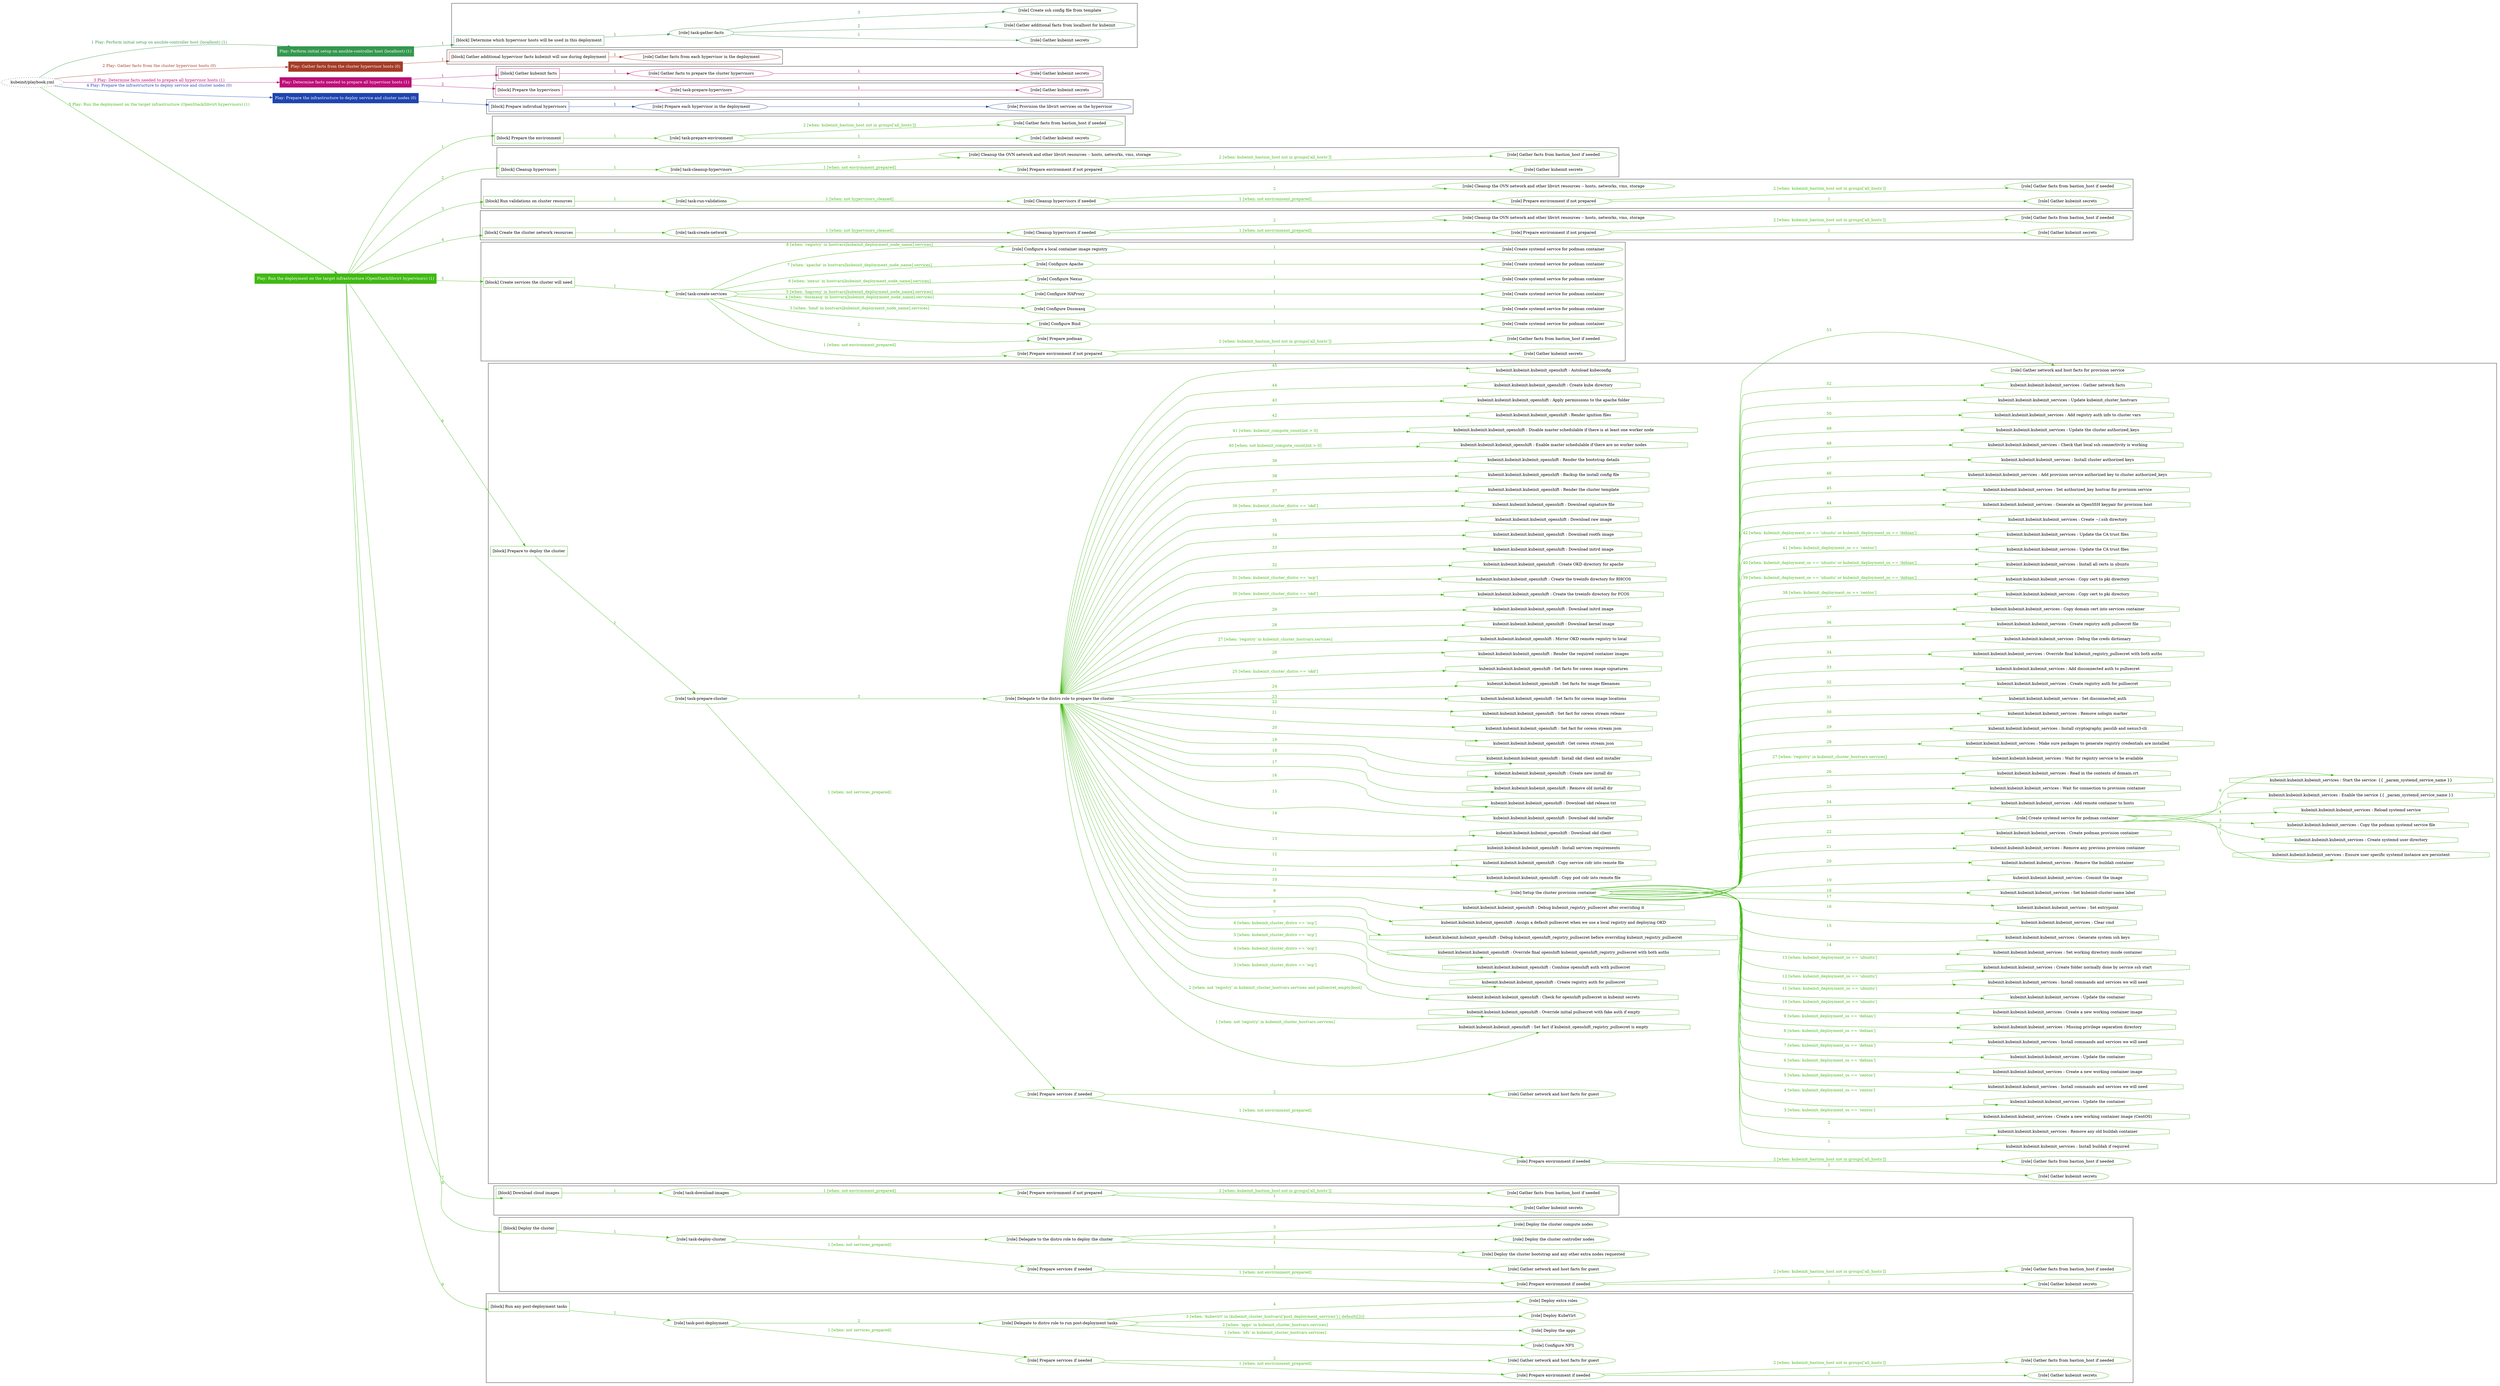 digraph {
	graph [concentrate=true ordering=in rankdir=LR ratio=fill]
	edge [esep=5 sep=10]
	"kubeinit/playbook.yml" [URL="/home/runner/work/kubeinit/kubeinit/kubeinit/playbook.yml" id=playbook_3a18dadc style=dotted]
	"kubeinit/playbook.yml" -> play_c4b1780e [label="1 Play: Perform initial setup on ansible-controller host (localhost) (1)" color="#34984e" fontcolor="#34984e" id=edge_play_c4b1780e labeltooltip="1 Play: Perform initial setup on ansible-controller host (localhost) (1)" tooltip="1 Play: Perform initial setup on ansible-controller host (localhost) (1)"]
	subgraph "Play: Perform initial setup on ansible-controller host (localhost) (1)" {
		play_c4b1780e [label="Play: Perform initial setup on ansible-controller host (localhost) (1)" URL="/home/runner/work/kubeinit/kubeinit/kubeinit/playbook.yml" color="#34984e" fontcolor="#ffffff" id=play_c4b1780e shape=box style=filled tooltip=localhost]
		play_c4b1780e -> block_74d83e86 [label=1 color="#34984e" fontcolor="#34984e" id=edge_block_74d83e86 labeltooltip=1 tooltip=1]
		subgraph cluster_block_74d83e86 {
			block_74d83e86 [label="[block] Determine which hypervisor hosts will be used in this deployment" URL="/home/runner/work/kubeinit/kubeinit/kubeinit/playbook.yml" color="#34984e" id=block_74d83e86 labeltooltip="Determine which hypervisor hosts will be used in this deployment" shape=box tooltip="Determine which hypervisor hosts will be used in this deployment"]
			block_74d83e86 -> role_427fa515 [label="1 " color="#34984e" fontcolor="#34984e" id=edge_role_427fa515 labeltooltip="1 " tooltip="1 "]
			subgraph "task-gather-facts" {
				role_427fa515 [label="[role] task-gather-facts" URL="/home/runner/work/kubeinit/kubeinit/kubeinit/playbook.yml" color="#34984e" id=role_427fa515 tooltip="task-gather-facts"]
				role_427fa515 -> role_4ccb93cb [label="1 " color="#34984e" fontcolor="#34984e" id=edge_role_4ccb93cb labeltooltip="1 " tooltip="1 "]
				subgraph "Gather kubeinit secrets" {
					role_4ccb93cb [label="[role] Gather kubeinit secrets" URL="/home/runner/.ansible/collections/ansible_collections/kubeinit/kubeinit/roles/kubeinit_prepare/tasks/build_hypervisors_group.yml" color="#34984e" id=role_4ccb93cb tooltip="Gather kubeinit secrets"]
				}
				role_427fa515 -> role_33f02723 [label="2 " color="#34984e" fontcolor="#34984e" id=edge_role_33f02723 labeltooltip="2 " tooltip="2 "]
				subgraph "Gather additional facts from localhost for kubeinit" {
					role_33f02723 [label="[role] Gather additional facts from localhost for kubeinit" URL="/home/runner/.ansible/collections/ansible_collections/kubeinit/kubeinit/roles/kubeinit_prepare/tasks/build_hypervisors_group.yml" color="#34984e" id=role_33f02723 tooltip="Gather additional facts from localhost for kubeinit"]
				}
				role_427fa515 -> role_4a3fa6c0 [label="3 " color="#34984e" fontcolor="#34984e" id=edge_role_4a3fa6c0 labeltooltip="3 " tooltip="3 "]
				subgraph "Create ssh config file from template" {
					role_4a3fa6c0 [label="[role] Create ssh config file from template" URL="/home/runner/.ansible/collections/ansible_collections/kubeinit/kubeinit/roles/kubeinit_prepare/tasks/build_hypervisors_group.yml" color="#34984e" id=role_4a3fa6c0 tooltip="Create ssh config file from template"]
				}
			}
		}
	}
	"kubeinit/playbook.yml" -> play_9a6d55b4 [label="2 Play: Gather facts from the cluster hypervisor hosts (0)" color="#a53b27" fontcolor="#a53b27" id=edge_play_9a6d55b4 labeltooltip="2 Play: Gather facts from the cluster hypervisor hosts (0)" tooltip="2 Play: Gather facts from the cluster hypervisor hosts (0)"]
	subgraph "Play: Gather facts from the cluster hypervisor hosts (0)" {
		play_9a6d55b4 [label="Play: Gather facts from the cluster hypervisor hosts (0)" URL="/home/runner/work/kubeinit/kubeinit/kubeinit/playbook.yml" color="#a53b27" fontcolor="#ffffff" id=play_9a6d55b4 shape=box style=filled tooltip="Play: Gather facts from the cluster hypervisor hosts (0)"]
		play_9a6d55b4 -> block_14629eee [label=1 color="#a53b27" fontcolor="#a53b27" id=edge_block_14629eee labeltooltip=1 tooltip=1]
		subgraph cluster_block_14629eee {
			block_14629eee [label="[block] Gather additional hypervisor facts kubeinit will use during deployment" URL="/home/runner/work/kubeinit/kubeinit/kubeinit/playbook.yml" color="#a53b27" id=block_14629eee labeltooltip="Gather additional hypervisor facts kubeinit will use during deployment" shape=box tooltip="Gather additional hypervisor facts kubeinit will use during deployment"]
			block_14629eee -> role_a7077c71 [label="1 " color="#a53b27" fontcolor="#a53b27" id=edge_role_a7077c71 labeltooltip="1 " tooltip="1 "]
			subgraph "Gather facts from each hypervisor in the deployment" {
				role_a7077c71 [label="[role] Gather facts from each hypervisor in the deployment" URL="/home/runner/work/kubeinit/kubeinit/kubeinit/playbook.yml" color="#a53b27" id=role_a7077c71 tooltip="Gather facts from each hypervisor in the deployment"]
			}
		}
	}
	"kubeinit/playbook.yml" -> play_7ed576a6 [label="3 Play: Determine facts needed to prepare all hypervisor hosts (1)" color="#bd0f79" fontcolor="#bd0f79" id=edge_play_7ed576a6 labeltooltip="3 Play: Determine facts needed to prepare all hypervisor hosts (1)" tooltip="3 Play: Determine facts needed to prepare all hypervisor hosts (1)"]
	subgraph "Play: Determine facts needed to prepare all hypervisor hosts (1)" {
		play_7ed576a6 [label="Play: Determine facts needed to prepare all hypervisor hosts (1)" URL="/home/runner/work/kubeinit/kubeinit/kubeinit/playbook.yml" color="#bd0f79" fontcolor="#ffffff" id=play_7ed576a6 shape=box style=filled tooltip=localhost]
		play_7ed576a6 -> block_be4cce06 [label=1 color="#bd0f79" fontcolor="#bd0f79" id=edge_block_be4cce06 labeltooltip=1 tooltip=1]
		subgraph cluster_block_be4cce06 {
			block_be4cce06 [label="[block] Gather kubeinit facts" URL="/home/runner/work/kubeinit/kubeinit/kubeinit/playbook.yml" color="#bd0f79" id=block_be4cce06 labeltooltip="Gather kubeinit facts" shape=box tooltip="Gather kubeinit facts"]
			block_be4cce06 -> role_3796650b [label="1 " color="#bd0f79" fontcolor="#bd0f79" id=edge_role_3796650b labeltooltip="1 " tooltip="1 "]
			subgraph "Gather facts to prepare the cluster hypervisors" {
				role_3796650b [label="[role] Gather facts to prepare the cluster hypervisors" URL="/home/runner/work/kubeinit/kubeinit/kubeinit/playbook.yml" color="#bd0f79" id=role_3796650b tooltip="Gather facts to prepare the cluster hypervisors"]
				role_3796650b -> role_b7e2d26f [label="1 " color="#bd0f79" fontcolor="#bd0f79" id=edge_role_b7e2d26f labeltooltip="1 " tooltip="1 "]
				subgraph "Gather kubeinit secrets" {
					role_b7e2d26f [label="[role] Gather kubeinit secrets" URL="/home/runner/.ansible/collections/ansible_collections/kubeinit/kubeinit/roles/kubeinit_prepare/tasks/gather_kubeinit_facts.yml" color="#bd0f79" id=role_b7e2d26f tooltip="Gather kubeinit secrets"]
				}
			}
		}
		play_7ed576a6 -> block_da810904 [label=2 color="#bd0f79" fontcolor="#bd0f79" id=edge_block_da810904 labeltooltip=2 tooltip=2]
		subgraph cluster_block_da810904 {
			block_da810904 [label="[block] Prepare the hypervisors" URL="/home/runner/work/kubeinit/kubeinit/kubeinit/playbook.yml" color="#bd0f79" id=block_da810904 labeltooltip="Prepare the hypervisors" shape=box tooltip="Prepare the hypervisors"]
			block_da810904 -> role_d080d8fb [label="1 " color="#bd0f79" fontcolor="#bd0f79" id=edge_role_d080d8fb labeltooltip="1 " tooltip="1 "]
			subgraph "task-prepare-hypervisors" {
				role_d080d8fb [label="[role] task-prepare-hypervisors" URL="/home/runner/work/kubeinit/kubeinit/kubeinit/playbook.yml" color="#bd0f79" id=role_d080d8fb tooltip="task-prepare-hypervisors"]
				role_d080d8fb -> role_b7b0b4a2 [label="1 " color="#bd0f79" fontcolor="#bd0f79" id=edge_role_b7b0b4a2 labeltooltip="1 " tooltip="1 "]
				subgraph "Gather kubeinit secrets" {
					role_b7b0b4a2 [label="[role] Gather kubeinit secrets" URL="/home/runner/.ansible/collections/ansible_collections/kubeinit/kubeinit/roles/kubeinit_prepare/tasks/gather_kubeinit_facts.yml" color="#bd0f79" id=role_b7b0b4a2 tooltip="Gather kubeinit secrets"]
				}
			}
		}
	}
	"kubeinit/playbook.yml" -> play_82518393 [label="4 Play: Prepare the infrastructure to deploy service and cluster nodes (0)" color="#1e44ae" fontcolor="#1e44ae" id=edge_play_82518393 labeltooltip="4 Play: Prepare the infrastructure to deploy service and cluster nodes (0)" tooltip="4 Play: Prepare the infrastructure to deploy service and cluster nodes (0)"]
	subgraph "Play: Prepare the infrastructure to deploy service and cluster nodes (0)" {
		play_82518393 [label="Play: Prepare the infrastructure to deploy service and cluster nodes (0)" URL="/home/runner/work/kubeinit/kubeinit/kubeinit/playbook.yml" color="#1e44ae" fontcolor="#ffffff" id=play_82518393 shape=box style=filled tooltip="Play: Prepare the infrastructure to deploy service and cluster nodes (0)"]
		play_82518393 -> block_ff7f0a7d [label=1 color="#1e44ae" fontcolor="#1e44ae" id=edge_block_ff7f0a7d labeltooltip=1 tooltip=1]
		subgraph cluster_block_ff7f0a7d {
			block_ff7f0a7d [label="[block] Prepare individual hypervisors" URL="/home/runner/work/kubeinit/kubeinit/kubeinit/playbook.yml" color="#1e44ae" id=block_ff7f0a7d labeltooltip="Prepare individual hypervisors" shape=box tooltip="Prepare individual hypervisors"]
			block_ff7f0a7d -> role_99d3c2ea [label="1 " color="#1e44ae" fontcolor="#1e44ae" id=edge_role_99d3c2ea labeltooltip="1 " tooltip="1 "]
			subgraph "Prepare each hypervisor in the deployment" {
				role_99d3c2ea [label="[role] Prepare each hypervisor in the deployment" URL="/home/runner/work/kubeinit/kubeinit/kubeinit/playbook.yml" color="#1e44ae" id=role_99d3c2ea tooltip="Prepare each hypervisor in the deployment"]
				role_99d3c2ea -> role_926e8458 [label="1 " color="#1e44ae" fontcolor="#1e44ae" id=edge_role_926e8458 labeltooltip="1 " tooltip="1 "]
				subgraph "Provision the libvirt services on the hypervisor" {
					role_926e8458 [label="[role] Provision the libvirt services on the hypervisor" URL="/home/runner/.ansible/collections/ansible_collections/kubeinit/kubeinit/roles/kubeinit_prepare/tasks/prepare_hypervisor.yml" color="#1e44ae" id=role_926e8458 tooltip="Provision the libvirt services on the hypervisor"]
				}
			}
		}
	}
	"kubeinit/playbook.yml" -> play_c17eb47e [label="5 Play: Run the deployment on the target infrastructure (OpenStack/libvirt hypervisors) (1)" color="#40b913" fontcolor="#40b913" id=edge_play_c17eb47e labeltooltip="5 Play: Run the deployment on the target infrastructure (OpenStack/libvirt hypervisors) (1)" tooltip="5 Play: Run the deployment on the target infrastructure (OpenStack/libvirt hypervisors) (1)"]
	subgraph "Play: Run the deployment on the target infrastructure (OpenStack/libvirt hypervisors) (1)" {
		play_c17eb47e [label="Play: Run the deployment on the target infrastructure (OpenStack/libvirt hypervisors) (1)" URL="/home/runner/work/kubeinit/kubeinit/kubeinit/playbook.yml" color="#40b913" fontcolor="#ffffff" id=play_c17eb47e shape=box style=filled tooltip=localhost]
		play_c17eb47e -> block_ad267461 [label=1 color="#40b913" fontcolor="#40b913" id=edge_block_ad267461 labeltooltip=1 tooltip=1]
		subgraph cluster_block_ad267461 {
			block_ad267461 [label="[block] Prepare the environment" URL="/home/runner/work/kubeinit/kubeinit/kubeinit/playbook.yml" color="#40b913" id=block_ad267461 labeltooltip="Prepare the environment" shape=box tooltip="Prepare the environment"]
			block_ad267461 -> role_b007bdb7 [label="1 " color="#40b913" fontcolor="#40b913" id=edge_role_b007bdb7 labeltooltip="1 " tooltip="1 "]
			subgraph "task-prepare-environment" {
				role_b007bdb7 [label="[role] task-prepare-environment" URL="/home/runner/work/kubeinit/kubeinit/kubeinit/playbook.yml" color="#40b913" id=role_b007bdb7 tooltip="task-prepare-environment"]
				role_b007bdb7 -> role_6b360537 [label="1 " color="#40b913" fontcolor="#40b913" id=edge_role_6b360537 labeltooltip="1 " tooltip="1 "]
				subgraph "Gather kubeinit secrets" {
					role_6b360537 [label="[role] Gather kubeinit secrets" URL="/home/runner/.ansible/collections/ansible_collections/kubeinit/kubeinit/roles/kubeinit_prepare/tasks/gather_kubeinit_facts.yml" color="#40b913" id=role_6b360537 tooltip="Gather kubeinit secrets"]
				}
				role_b007bdb7 -> role_a72e07af [label="2 [when: kubeinit_bastion_host not in groups['all_hosts']]" color="#40b913" fontcolor="#40b913" id=edge_role_a72e07af labeltooltip="2 [when: kubeinit_bastion_host not in groups['all_hosts']]" tooltip="2 [when: kubeinit_bastion_host not in groups['all_hosts']]"]
				subgraph "Gather facts from bastion_host if needed" {
					role_a72e07af [label="[role] Gather facts from bastion_host if needed" URL="/home/runner/.ansible/collections/ansible_collections/kubeinit/kubeinit/roles/kubeinit_prepare/tasks/main.yml" color="#40b913" id=role_a72e07af tooltip="Gather facts from bastion_host if needed"]
				}
			}
		}
		play_c17eb47e -> block_25f0c190 [label=2 color="#40b913" fontcolor="#40b913" id=edge_block_25f0c190 labeltooltip=2 tooltip=2]
		subgraph cluster_block_25f0c190 {
			block_25f0c190 [label="[block] Cleanup hypervisors" URL="/home/runner/work/kubeinit/kubeinit/kubeinit/playbook.yml" color="#40b913" id=block_25f0c190 labeltooltip="Cleanup hypervisors" shape=box tooltip="Cleanup hypervisors"]
			block_25f0c190 -> role_cae027a4 [label="1 " color="#40b913" fontcolor="#40b913" id=edge_role_cae027a4 labeltooltip="1 " tooltip="1 "]
			subgraph "task-cleanup-hypervisors" {
				role_cae027a4 [label="[role] task-cleanup-hypervisors" URL="/home/runner/work/kubeinit/kubeinit/kubeinit/playbook.yml" color="#40b913" id=role_cae027a4 tooltip="task-cleanup-hypervisors"]
				role_cae027a4 -> role_8f31e814 [label="1 [when: not environment_prepared]" color="#40b913" fontcolor="#40b913" id=edge_role_8f31e814 labeltooltip="1 [when: not environment_prepared]" tooltip="1 [when: not environment_prepared]"]
				subgraph "Prepare environment if not prepared" {
					role_8f31e814 [label="[role] Prepare environment if not prepared" URL="/home/runner/.ansible/collections/ansible_collections/kubeinit/kubeinit/roles/kubeinit_libvirt/tasks/cleanup_hypervisors.yml" color="#40b913" id=role_8f31e814 tooltip="Prepare environment if not prepared"]
					role_8f31e814 -> role_fa6e305d [label="1 " color="#40b913" fontcolor="#40b913" id=edge_role_fa6e305d labeltooltip="1 " tooltip="1 "]
					subgraph "Gather kubeinit secrets" {
						role_fa6e305d [label="[role] Gather kubeinit secrets" URL="/home/runner/.ansible/collections/ansible_collections/kubeinit/kubeinit/roles/kubeinit_prepare/tasks/gather_kubeinit_facts.yml" color="#40b913" id=role_fa6e305d tooltip="Gather kubeinit secrets"]
					}
					role_8f31e814 -> role_e2b9d5c1 [label="2 [when: kubeinit_bastion_host not in groups['all_hosts']]" color="#40b913" fontcolor="#40b913" id=edge_role_e2b9d5c1 labeltooltip="2 [when: kubeinit_bastion_host not in groups['all_hosts']]" tooltip="2 [when: kubeinit_bastion_host not in groups['all_hosts']]"]
					subgraph "Gather facts from bastion_host if needed" {
						role_e2b9d5c1 [label="[role] Gather facts from bastion_host if needed" URL="/home/runner/.ansible/collections/ansible_collections/kubeinit/kubeinit/roles/kubeinit_prepare/tasks/main.yml" color="#40b913" id=role_e2b9d5c1 tooltip="Gather facts from bastion_host if needed"]
					}
				}
				role_cae027a4 -> role_ef9df5d3 [label="2 " color="#40b913" fontcolor="#40b913" id=edge_role_ef9df5d3 labeltooltip="2 " tooltip="2 "]
				subgraph "Cleanup the OVN network and other libvirt resources -- hosts, networks, vms, storage" {
					role_ef9df5d3 [label="[role] Cleanup the OVN network and other libvirt resources -- hosts, networks, vms, storage" URL="/home/runner/.ansible/collections/ansible_collections/kubeinit/kubeinit/roles/kubeinit_libvirt/tasks/cleanup_hypervisors.yml" color="#40b913" id=role_ef9df5d3 tooltip="Cleanup the OVN network and other libvirt resources -- hosts, networks, vms, storage"]
				}
			}
		}
		play_c17eb47e -> block_31285ae4 [label=3 color="#40b913" fontcolor="#40b913" id=edge_block_31285ae4 labeltooltip=3 tooltip=3]
		subgraph cluster_block_31285ae4 {
			block_31285ae4 [label="[block] Run validations on cluster resources" URL="/home/runner/work/kubeinit/kubeinit/kubeinit/playbook.yml" color="#40b913" id=block_31285ae4 labeltooltip="Run validations on cluster resources" shape=box tooltip="Run validations on cluster resources"]
			block_31285ae4 -> role_55bdba88 [label="1 " color="#40b913" fontcolor="#40b913" id=edge_role_55bdba88 labeltooltip="1 " tooltip="1 "]
			subgraph "task-run-validations" {
				role_55bdba88 [label="[role] task-run-validations" URL="/home/runner/work/kubeinit/kubeinit/kubeinit/playbook.yml" color="#40b913" id=role_55bdba88 tooltip="task-run-validations"]
				role_55bdba88 -> role_8a4364a1 [label="1 [when: not hypervisors_cleaned]" color="#40b913" fontcolor="#40b913" id=edge_role_8a4364a1 labeltooltip="1 [when: not hypervisors_cleaned]" tooltip="1 [when: not hypervisors_cleaned]"]
				subgraph "Cleanup hypervisors if needed" {
					role_8a4364a1 [label="[role] Cleanup hypervisors if needed" URL="/home/runner/.ansible/collections/ansible_collections/kubeinit/kubeinit/roles/kubeinit_validations/tasks/main.yml" color="#40b913" id=role_8a4364a1 tooltip="Cleanup hypervisors if needed"]
					role_8a4364a1 -> role_efdd082e [label="1 [when: not environment_prepared]" color="#40b913" fontcolor="#40b913" id=edge_role_efdd082e labeltooltip="1 [when: not environment_prepared]" tooltip="1 [when: not environment_prepared]"]
					subgraph "Prepare environment if not prepared" {
						role_efdd082e [label="[role] Prepare environment if not prepared" URL="/home/runner/.ansible/collections/ansible_collections/kubeinit/kubeinit/roles/kubeinit_libvirt/tasks/cleanup_hypervisors.yml" color="#40b913" id=role_efdd082e tooltip="Prepare environment if not prepared"]
						role_efdd082e -> role_1485cfb5 [label="1 " color="#40b913" fontcolor="#40b913" id=edge_role_1485cfb5 labeltooltip="1 " tooltip="1 "]
						subgraph "Gather kubeinit secrets" {
							role_1485cfb5 [label="[role] Gather kubeinit secrets" URL="/home/runner/.ansible/collections/ansible_collections/kubeinit/kubeinit/roles/kubeinit_prepare/tasks/gather_kubeinit_facts.yml" color="#40b913" id=role_1485cfb5 tooltip="Gather kubeinit secrets"]
						}
						role_efdd082e -> role_f3fc71b4 [label="2 [when: kubeinit_bastion_host not in groups['all_hosts']]" color="#40b913" fontcolor="#40b913" id=edge_role_f3fc71b4 labeltooltip="2 [when: kubeinit_bastion_host not in groups['all_hosts']]" tooltip="2 [when: kubeinit_bastion_host not in groups['all_hosts']]"]
						subgraph "Gather facts from bastion_host if needed" {
							role_f3fc71b4 [label="[role] Gather facts from bastion_host if needed" URL="/home/runner/.ansible/collections/ansible_collections/kubeinit/kubeinit/roles/kubeinit_prepare/tasks/main.yml" color="#40b913" id=role_f3fc71b4 tooltip="Gather facts from bastion_host if needed"]
						}
					}
					role_8a4364a1 -> role_2e98ff32 [label="2 " color="#40b913" fontcolor="#40b913" id=edge_role_2e98ff32 labeltooltip="2 " tooltip="2 "]
					subgraph "Cleanup the OVN network and other libvirt resources -- hosts, networks, vms, storage" {
						role_2e98ff32 [label="[role] Cleanup the OVN network and other libvirt resources -- hosts, networks, vms, storage" URL="/home/runner/.ansible/collections/ansible_collections/kubeinit/kubeinit/roles/kubeinit_libvirt/tasks/cleanup_hypervisors.yml" color="#40b913" id=role_2e98ff32 tooltip="Cleanup the OVN network and other libvirt resources -- hosts, networks, vms, storage"]
					}
				}
			}
		}
		play_c17eb47e -> block_4880d9d3 [label=4 color="#40b913" fontcolor="#40b913" id=edge_block_4880d9d3 labeltooltip=4 tooltip=4]
		subgraph cluster_block_4880d9d3 {
			block_4880d9d3 [label="[block] Create the cluster network resources" URL="/home/runner/work/kubeinit/kubeinit/kubeinit/playbook.yml" color="#40b913" id=block_4880d9d3 labeltooltip="Create the cluster network resources" shape=box tooltip="Create the cluster network resources"]
			block_4880d9d3 -> role_8085e6a8 [label="1 " color="#40b913" fontcolor="#40b913" id=edge_role_8085e6a8 labeltooltip="1 " tooltip="1 "]
			subgraph "task-create-network" {
				role_8085e6a8 [label="[role] task-create-network" URL="/home/runner/work/kubeinit/kubeinit/kubeinit/playbook.yml" color="#40b913" id=role_8085e6a8 tooltip="task-create-network"]
				role_8085e6a8 -> role_5cecbf34 [label="1 [when: not hypervisors_cleaned]" color="#40b913" fontcolor="#40b913" id=edge_role_5cecbf34 labeltooltip="1 [when: not hypervisors_cleaned]" tooltip="1 [when: not hypervisors_cleaned]"]
				subgraph "Cleanup hypervisors if needed" {
					role_5cecbf34 [label="[role] Cleanup hypervisors if needed" URL="/home/runner/.ansible/collections/ansible_collections/kubeinit/kubeinit/roles/kubeinit_libvirt/tasks/create_network.yml" color="#40b913" id=role_5cecbf34 tooltip="Cleanup hypervisors if needed"]
					role_5cecbf34 -> role_87d0d916 [label="1 [when: not environment_prepared]" color="#40b913" fontcolor="#40b913" id=edge_role_87d0d916 labeltooltip="1 [when: not environment_prepared]" tooltip="1 [when: not environment_prepared]"]
					subgraph "Prepare environment if not prepared" {
						role_87d0d916 [label="[role] Prepare environment if not prepared" URL="/home/runner/.ansible/collections/ansible_collections/kubeinit/kubeinit/roles/kubeinit_libvirt/tasks/cleanup_hypervisors.yml" color="#40b913" id=role_87d0d916 tooltip="Prepare environment if not prepared"]
						role_87d0d916 -> role_4e0d379a [label="1 " color="#40b913" fontcolor="#40b913" id=edge_role_4e0d379a labeltooltip="1 " tooltip="1 "]
						subgraph "Gather kubeinit secrets" {
							role_4e0d379a [label="[role] Gather kubeinit secrets" URL="/home/runner/.ansible/collections/ansible_collections/kubeinit/kubeinit/roles/kubeinit_prepare/tasks/gather_kubeinit_facts.yml" color="#40b913" id=role_4e0d379a tooltip="Gather kubeinit secrets"]
						}
						role_87d0d916 -> role_1850c1c6 [label="2 [when: kubeinit_bastion_host not in groups['all_hosts']]" color="#40b913" fontcolor="#40b913" id=edge_role_1850c1c6 labeltooltip="2 [when: kubeinit_bastion_host not in groups['all_hosts']]" tooltip="2 [when: kubeinit_bastion_host not in groups['all_hosts']]"]
						subgraph "Gather facts from bastion_host if needed" {
							role_1850c1c6 [label="[role] Gather facts from bastion_host if needed" URL="/home/runner/.ansible/collections/ansible_collections/kubeinit/kubeinit/roles/kubeinit_prepare/tasks/main.yml" color="#40b913" id=role_1850c1c6 tooltip="Gather facts from bastion_host if needed"]
						}
					}
					role_5cecbf34 -> role_15079597 [label="2 " color="#40b913" fontcolor="#40b913" id=edge_role_15079597 labeltooltip="2 " tooltip="2 "]
					subgraph "Cleanup the OVN network and other libvirt resources -- hosts, networks, vms, storage" {
						role_15079597 [label="[role] Cleanup the OVN network and other libvirt resources -- hosts, networks, vms, storage" URL="/home/runner/.ansible/collections/ansible_collections/kubeinit/kubeinit/roles/kubeinit_libvirt/tasks/cleanup_hypervisors.yml" color="#40b913" id=role_15079597 tooltip="Cleanup the OVN network and other libvirt resources -- hosts, networks, vms, storage"]
					}
				}
			}
		}
		play_c17eb47e -> block_5e32054a [label=5 color="#40b913" fontcolor="#40b913" id=edge_block_5e32054a labeltooltip=5 tooltip=5]
		subgraph cluster_block_5e32054a {
			block_5e32054a [label="[block] Create services the cluster will need" URL="/home/runner/work/kubeinit/kubeinit/kubeinit/playbook.yml" color="#40b913" id=block_5e32054a labeltooltip="Create services the cluster will need" shape=box tooltip="Create services the cluster will need"]
			block_5e32054a -> role_ec9c79aa [label="1 " color="#40b913" fontcolor="#40b913" id=edge_role_ec9c79aa labeltooltip="1 " tooltip="1 "]
			subgraph "task-create-services" {
				role_ec9c79aa [label="[role] task-create-services" URL="/home/runner/work/kubeinit/kubeinit/kubeinit/playbook.yml" color="#40b913" id=role_ec9c79aa tooltip="task-create-services"]
				role_ec9c79aa -> role_eab08c1e [label="1 [when: not environment_prepared]" color="#40b913" fontcolor="#40b913" id=edge_role_eab08c1e labeltooltip="1 [when: not environment_prepared]" tooltip="1 [when: not environment_prepared]"]
				subgraph "Prepare environment if not prepared" {
					role_eab08c1e [label="[role] Prepare environment if not prepared" URL="/home/runner/.ansible/collections/ansible_collections/kubeinit/kubeinit/roles/kubeinit_services/tasks/main.yml" color="#40b913" id=role_eab08c1e tooltip="Prepare environment if not prepared"]
					role_eab08c1e -> role_1704cd94 [label="1 " color="#40b913" fontcolor="#40b913" id=edge_role_1704cd94 labeltooltip="1 " tooltip="1 "]
					subgraph "Gather kubeinit secrets" {
						role_1704cd94 [label="[role] Gather kubeinit secrets" URL="/home/runner/.ansible/collections/ansible_collections/kubeinit/kubeinit/roles/kubeinit_prepare/tasks/gather_kubeinit_facts.yml" color="#40b913" id=role_1704cd94 tooltip="Gather kubeinit secrets"]
					}
					role_eab08c1e -> role_8f50c9fa [label="2 [when: kubeinit_bastion_host not in groups['all_hosts']]" color="#40b913" fontcolor="#40b913" id=edge_role_8f50c9fa labeltooltip="2 [when: kubeinit_bastion_host not in groups['all_hosts']]" tooltip="2 [when: kubeinit_bastion_host not in groups['all_hosts']]"]
					subgraph "Gather facts from bastion_host if needed" {
						role_8f50c9fa [label="[role] Gather facts from bastion_host if needed" URL="/home/runner/.ansible/collections/ansible_collections/kubeinit/kubeinit/roles/kubeinit_prepare/tasks/main.yml" color="#40b913" id=role_8f50c9fa tooltip="Gather facts from bastion_host if needed"]
					}
				}
				role_ec9c79aa -> role_654b6b98 [label="2 " color="#40b913" fontcolor="#40b913" id=edge_role_654b6b98 labeltooltip="2 " tooltip="2 "]
				subgraph "Prepare podman" {
					role_654b6b98 [label="[role] Prepare podman" URL="/home/runner/.ansible/collections/ansible_collections/kubeinit/kubeinit/roles/kubeinit_services/tasks/00_create_service_pod.yml" color="#40b913" id=role_654b6b98 tooltip="Prepare podman"]
				}
				role_ec9c79aa -> role_53a03516 [label="3 [when: 'bind' in hostvars[kubeinit_deployment_node_name].services]" color="#40b913" fontcolor="#40b913" id=edge_role_53a03516 labeltooltip="3 [when: 'bind' in hostvars[kubeinit_deployment_node_name].services]" tooltip="3 [when: 'bind' in hostvars[kubeinit_deployment_node_name].services]"]
				subgraph "Configure Bind" {
					role_53a03516 [label="[role] Configure Bind" URL="/home/runner/.ansible/collections/ansible_collections/kubeinit/kubeinit/roles/kubeinit_services/tasks/start_services_containers.yml" color="#40b913" id=role_53a03516 tooltip="Configure Bind"]
					role_53a03516 -> role_70c0a6dd [label="1 " color="#40b913" fontcolor="#40b913" id=edge_role_70c0a6dd labeltooltip="1 " tooltip="1 "]
					subgraph "Create systemd service for podman container" {
						role_70c0a6dd [label="[role] Create systemd service for podman container" URL="/home/runner/.ansible/collections/ansible_collections/kubeinit/kubeinit/roles/kubeinit_bind/tasks/main.yml" color="#40b913" id=role_70c0a6dd tooltip="Create systemd service for podman container"]
					}
				}
				role_ec9c79aa -> role_233535ac [label="4 [when: 'dnsmasq' in hostvars[kubeinit_deployment_node_name].services]" color="#40b913" fontcolor="#40b913" id=edge_role_233535ac labeltooltip="4 [when: 'dnsmasq' in hostvars[kubeinit_deployment_node_name].services]" tooltip="4 [when: 'dnsmasq' in hostvars[kubeinit_deployment_node_name].services]"]
				subgraph "Configure Dnsmasq" {
					role_233535ac [label="[role] Configure Dnsmasq" URL="/home/runner/.ansible/collections/ansible_collections/kubeinit/kubeinit/roles/kubeinit_services/tasks/start_services_containers.yml" color="#40b913" id=role_233535ac tooltip="Configure Dnsmasq"]
					role_233535ac -> role_d35e0ac0 [label="1 " color="#40b913" fontcolor="#40b913" id=edge_role_d35e0ac0 labeltooltip="1 " tooltip="1 "]
					subgraph "Create systemd service for podman container" {
						role_d35e0ac0 [label="[role] Create systemd service for podman container" URL="/home/runner/.ansible/collections/ansible_collections/kubeinit/kubeinit/roles/kubeinit_dnsmasq/tasks/main.yml" color="#40b913" id=role_d35e0ac0 tooltip="Create systemd service for podman container"]
					}
				}
				role_ec9c79aa -> role_d0785829 [label="5 [when: 'haproxy' in hostvars[kubeinit_deployment_node_name].services]" color="#40b913" fontcolor="#40b913" id=edge_role_d0785829 labeltooltip="5 [when: 'haproxy' in hostvars[kubeinit_deployment_node_name].services]" tooltip="5 [when: 'haproxy' in hostvars[kubeinit_deployment_node_name].services]"]
				subgraph "Configure HAProxy" {
					role_d0785829 [label="[role] Configure HAProxy" URL="/home/runner/.ansible/collections/ansible_collections/kubeinit/kubeinit/roles/kubeinit_services/tasks/start_services_containers.yml" color="#40b913" id=role_d0785829 tooltip="Configure HAProxy"]
					role_d0785829 -> role_c373eeba [label="1 " color="#40b913" fontcolor="#40b913" id=edge_role_c373eeba labeltooltip="1 " tooltip="1 "]
					subgraph "Create systemd service for podman container" {
						role_c373eeba [label="[role] Create systemd service for podman container" URL="/home/runner/.ansible/collections/ansible_collections/kubeinit/kubeinit/roles/kubeinit_haproxy/tasks/main.yml" color="#40b913" id=role_c373eeba tooltip="Create systemd service for podman container"]
					}
				}
				role_ec9c79aa -> role_051e3cf0 [label="6 [when: 'nexus' in hostvars[kubeinit_deployment_node_name].services]" color="#40b913" fontcolor="#40b913" id=edge_role_051e3cf0 labeltooltip="6 [when: 'nexus' in hostvars[kubeinit_deployment_node_name].services]" tooltip="6 [when: 'nexus' in hostvars[kubeinit_deployment_node_name].services]"]
				subgraph "Configure Nexus" {
					role_051e3cf0 [label="[role] Configure Nexus" URL="/home/runner/.ansible/collections/ansible_collections/kubeinit/kubeinit/roles/kubeinit_services/tasks/start_services_containers.yml" color="#40b913" id=role_051e3cf0 tooltip="Configure Nexus"]
					role_051e3cf0 -> role_a7490576 [label="1 " color="#40b913" fontcolor="#40b913" id=edge_role_a7490576 labeltooltip="1 " tooltip="1 "]
					subgraph "Create systemd service for podman container" {
						role_a7490576 [label="[role] Create systemd service for podman container" URL="/home/runner/.ansible/collections/ansible_collections/kubeinit/kubeinit/roles/kubeinit_nexus/tasks/main.yml" color="#40b913" id=role_a7490576 tooltip="Create systemd service for podman container"]
					}
				}
				role_ec9c79aa -> role_c7f96872 [label="7 [when: 'apache' in hostvars[kubeinit_deployment_node_name].services]" color="#40b913" fontcolor="#40b913" id=edge_role_c7f96872 labeltooltip="7 [when: 'apache' in hostvars[kubeinit_deployment_node_name].services]" tooltip="7 [when: 'apache' in hostvars[kubeinit_deployment_node_name].services]"]
				subgraph "Configure Apache" {
					role_c7f96872 [label="[role] Configure Apache" URL="/home/runner/.ansible/collections/ansible_collections/kubeinit/kubeinit/roles/kubeinit_services/tasks/start_services_containers.yml" color="#40b913" id=role_c7f96872 tooltip="Configure Apache"]
					role_c7f96872 -> role_028044b4 [label="1 " color="#40b913" fontcolor="#40b913" id=edge_role_028044b4 labeltooltip="1 " tooltip="1 "]
					subgraph "Create systemd service for podman container" {
						role_028044b4 [label="[role] Create systemd service for podman container" URL="/home/runner/.ansible/collections/ansible_collections/kubeinit/kubeinit/roles/kubeinit_apache/tasks/main.yml" color="#40b913" id=role_028044b4 tooltip="Create systemd service for podman container"]
					}
				}
				role_ec9c79aa -> role_143eeb7f [label="8 [when: 'registry' in hostvars[kubeinit_deployment_node_name].services]" color="#40b913" fontcolor="#40b913" id=edge_role_143eeb7f labeltooltip="8 [when: 'registry' in hostvars[kubeinit_deployment_node_name].services]" tooltip="8 [when: 'registry' in hostvars[kubeinit_deployment_node_name].services]"]
				subgraph "Configure a local container image registry" {
					role_143eeb7f [label="[role] Configure a local container image registry" URL="/home/runner/.ansible/collections/ansible_collections/kubeinit/kubeinit/roles/kubeinit_services/tasks/start_services_containers.yml" color="#40b913" id=role_143eeb7f tooltip="Configure a local container image registry"]
					role_143eeb7f -> role_b343c4b9 [label="1 " color="#40b913" fontcolor="#40b913" id=edge_role_b343c4b9 labeltooltip="1 " tooltip="1 "]
					subgraph "Create systemd service for podman container" {
						role_b343c4b9 [label="[role] Create systemd service for podman container" URL="/home/runner/.ansible/collections/ansible_collections/kubeinit/kubeinit/roles/kubeinit_registry/tasks/main.yml" color="#40b913" id=role_b343c4b9 tooltip="Create systemd service for podman container"]
					}
				}
			}
		}
		play_c17eb47e -> block_a309c299 [label=6 color="#40b913" fontcolor="#40b913" id=edge_block_a309c299 labeltooltip=6 tooltip=6]
		subgraph cluster_block_a309c299 {
			block_a309c299 [label="[block] Prepare to deploy the cluster" URL="/home/runner/work/kubeinit/kubeinit/kubeinit/playbook.yml" color="#40b913" id=block_a309c299 labeltooltip="Prepare to deploy the cluster" shape=box tooltip="Prepare to deploy the cluster"]
			block_a309c299 -> role_c17f0afa [label="1 " color="#40b913" fontcolor="#40b913" id=edge_role_c17f0afa labeltooltip="1 " tooltip="1 "]
			subgraph "task-prepare-cluster" {
				role_c17f0afa [label="[role] task-prepare-cluster" URL="/home/runner/work/kubeinit/kubeinit/kubeinit/playbook.yml" color="#40b913" id=role_c17f0afa tooltip="task-prepare-cluster"]
				role_c17f0afa -> role_98cc8c47 [label="1 [when: not services_prepared]" color="#40b913" fontcolor="#40b913" id=edge_role_98cc8c47 labeltooltip="1 [when: not services_prepared]" tooltip="1 [when: not services_prepared]"]
				subgraph "Prepare services if needed" {
					role_98cc8c47 [label="[role] Prepare services if needed" URL="/home/runner/.ansible/collections/ansible_collections/kubeinit/kubeinit/roles/kubeinit_prepare/tasks/prepare_cluster.yml" color="#40b913" id=role_98cc8c47 tooltip="Prepare services if needed"]
					role_98cc8c47 -> role_31573ffb [label="1 [when: not environment_prepared]" color="#40b913" fontcolor="#40b913" id=edge_role_31573ffb labeltooltip="1 [when: not environment_prepared]" tooltip="1 [when: not environment_prepared]"]
					subgraph "Prepare environment if needed" {
						role_31573ffb [label="[role] Prepare environment if needed" URL="/home/runner/.ansible/collections/ansible_collections/kubeinit/kubeinit/roles/kubeinit_services/tasks/prepare_services.yml" color="#40b913" id=role_31573ffb tooltip="Prepare environment if needed"]
						role_31573ffb -> role_a57f63e0 [label="1 " color="#40b913" fontcolor="#40b913" id=edge_role_a57f63e0 labeltooltip="1 " tooltip="1 "]
						subgraph "Gather kubeinit secrets" {
							role_a57f63e0 [label="[role] Gather kubeinit secrets" URL="/home/runner/.ansible/collections/ansible_collections/kubeinit/kubeinit/roles/kubeinit_prepare/tasks/gather_kubeinit_facts.yml" color="#40b913" id=role_a57f63e0 tooltip="Gather kubeinit secrets"]
						}
						role_31573ffb -> role_a8fdf7cc [label="2 [when: kubeinit_bastion_host not in groups['all_hosts']]" color="#40b913" fontcolor="#40b913" id=edge_role_a8fdf7cc labeltooltip="2 [when: kubeinit_bastion_host not in groups['all_hosts']]" tooltip="2 [when: kubeinit_bastion_host not in groups['all_hosts']]"]
						subgraph "Gather facts from bastion_host if needed" {
							role_a8fdf7cc [label="[role] Gather facts from bastion_host if needed" URL="/home/runner/.ansible/collections/ansible_collections/kubeinit/kubeinit/roles/kubeinit_prepare/tasks/main.yml" color="#40b913" id=role_a8fdf7cc tooltip="Gather facts from bastion_host if needed"]
						}
					}
					role_98cc8c47 -> role_a219bc25 [label="2 " color="#40b913" fontcolor="#40b913" id=edge_role_a219bc25 labeltooltip="2 " tooltip="2 "]
					subgraph "Gather network and host facts for guest" {
						role_a219bc25 [label="[role] Gather network and host facts for guest" URL="/home/runner/.ansible/collections/ansible_collections/kubeinit/kubeinit/roles/kubeinit_services/tasks/prepare_services.yml" color="#40b913" id=role_a219bc25 tooltip="Gather network and host facts for guest"]
					}
				}
				role_c17f0afa -> role_ae39a44b [label="2 " color="#40b913" fontcolor="#40b913" id=edge_role_ae39a44b labeltooltip="2 " tooltip="2 "]
				subgraph "Delegate to the distro role to prepare the cluster" {
					role_ae39a44b [label="[role] Delegate to the distro role to prepare the cluster" URL="/home/runner/.ansible/collections/ansible_collections/kubeinit/kubeinit/roles/kubeinit_prepare/tasks/prepare_cluster.yml" color="#40b913" id=role_ae39a44b tooltip="Delegate to the distro role to prepare the cluster"]
					task_ec4d0439 [label="kubeinit.kubeinit.kubeinit_openshift : Set fact if kubeinit_openshift_registry_pullsecret is empty" URL="/home/runner/.ansible/collections/ansible_collections/kubeinit/kubeinit/roles/kubeinit_openshift/tasks/prepare_cluster.yml" color="#40b913" id=task_ec4d0439 shape=octagon tooltip="kubeinit.kubeinit.kubeinit_openshift : Set fact if kubeinit_openshift_registry_pullsecret is empty"]
					role_ae39a44b -> task_ec4d0439 [label="1 [when: not 'registry' in kubeinit_cluster_hostvars.services]" color="#40b913" fontcolor="#40b913" id=edge_task_ec4d0439 labeltooltip="1 [when: not 'registry' in kubeinit_cluster_hostvars.services]" tooltip="1 [when: not 'registry' in kubeinit_cluster_hostvars.services]"]
					task_9556e12e [label="kubeinit.kubeinit.kubeinit_openshift : Override initial pullsecret with fake auth if empty" URL="/home/runner/.ansible/collections/ansible_collections/kubeinit/kubeinit/roles/kubeinit_openshift/tasks/prepare_cluster.yml" color="#40b913" id=task_9556e12e shape=octagon tooltip="kubeinit.kubeinit.kubeinit_openshift : Override initial pullsecret with fake auth if empty"]
					role_ae39a44b -> task_9556e12e [label="2 [when: not 'registry' in kubeinit_cluster_hostvars.services and pullsecret_empty|bool]" color="#40b913" fontcolor="#40b913" id=edge_task_9556e12e labeltooltip="2 [when: not 'registry' in kubeinit_cluster_hostvars.services and pullsecret_empty|bool]" tooltip="2 [when: not 'registry' in kubeinit_cluster_hostvars.services and pullsecret_empty|bool]"]
					task_e8f0b454 [label="kubeinit.kubeinit.kubeinit_openshift : Check for openshift pullsecret in kubeinit secrets" URL="/home/runner/.ansible/collections/ansible_collections/kubeinit/kubeinit/roles/kubeinit_openshift/tasks/prepare_cluster.yml" color="#40b913" id=task_e8f0b454 shape=octagon tooltip="kubeinit.kubeinit.kubeinit_openshift : Check for openshift pullsecret in kubeinit secrets"]
					role_ae39a44b -> task_e8f0b454 [label="3 [when: kubeinit_cluster_distro == 'ocp']" color="#40b913" fontcolor="#40b913" id=edge_task_e8f0b454 labeltooltip="3 [when: kubeinit_cluster_distro == 'ocp']" tooltip="3 [when: kubeinit_cluster_distro == 'ocp']"]
					task_e27c5d36 [label="kubeinit.kubeinit.kubeinit_openshift : Create registry auth for pullsecret" URL="/home/runner/.ansible/collections/ansible_collections/kubeinit/kubeinit/roles/kubeinit_openshift/tasks/prepare_cluster.yml" color="#40b913" id=task_e27c5d36 shape=octagon tooltip="kubeinit.kubeinit.kubeinit_openshift : Create registry auth for pullsecret"]
					role_ae39a44b -> task_e27c5d36 [label="4 [when: kubeinit_cluster_distro == 'ocp']" color="#40b913" fontcolor="#40b913" id=edge_task_e27c5d36 labeltooltip="4 [when: kubeinit_cluster_distro == 'ocp']" tooltip="4 [when: kubeinit_cluster_distro == 'ocp']"]
					task_b9302bb6 [label="kubeinit.kubeinit.kubeinit_openshift : Combine openshift auth with pullsecret" URL="/home/runner/.ansible/collections/ansible_collections/kubeinit/kubeinit/roles/kubeinit_openshift/tasks/prepare_cluster.yml" color="#40b913" id=task_b9302bb6 shape=octagon tooltip="kubeinit.kubeinit.kubeinit_openshift : Combine openshift auth with pullsecret"]
					role_ae39a44b -> task_b9302bb6 [label="5 [when: kubeinit_cluster_distro == 'ocp']" color="#40b913" fontcolor="#40b913" id=edge_task_b9302bb6 labeltooltip="5 [when: kubeinit_cluster_distro == 'ocp']" tooltip="5 [when: kubeinit_cluster_distro == 'ocp']"]
					task_05e728ed [label="kubeinit.kubeinit.kubeinit_openshift : Override final openshift kubeinit_openshift_registry_pullsecret with both auths" URL="/home/runner/.ansible/collections/ansible_collections/kubeinit/kubeinit/roles/kubeinit_openshift/tasks/prepare_cluster.yml" color="#40b913" id=task_05e728ed shape=octagon tooltip="kubeinit.kubeinit.kubeinit_openshift : Override final openshift kubeinit_openshift_registry_pullsecret with both auths"]
					role_ae39a44b -> task_05e728ed [label="6 [when: kubeinit_cluster_distro == 'ocp']" color="#40b913" fontcolor="#40b913" id=edge_task_05e728ed labeltooltip="6 [when: kubeinit_cluster_distro == 'ocp']" tooltip="6 [when: kubeinit_cluster_distro == 'ocp']"]
					task_3b64bb02 [label="kubeinit.kubeinit.kubeinit_openshift : Debug kubeinit_openshift_registry_pullsecret before overriding kubeinit_registry_pullsecret" URL="/home/runner/.ansible/collections/ansible_collections/kubeinit/kubeinit/roles/kubeinit_openshift/tasks/prepare_cluster.yml" color="#40b913" id=task_3b64bb02 shape=octagon tooltip="kubeinit.kubeinit.kubeinit_openshift : Debug kubeinit_openshift_registry_pullsecret before overriding kubeinit_registry_pullsecret"]
					role_ae39a44b -> task_3b64bb02 [label="7 " color="#40b913" fontcolor="#40b913" id=edge_task_3b64bb02 labeltooltip="7 " tooltip="7 "]
					task_c1ba8fc6 [label="kubeinit.kubeinit.kubeinit_openshift : Assign a default pullsecret when we use a local registry and deploying OKD" URL="/home/runner/.ansible/collections/ansible_collections/kubeinit/kubeinit/roles/kubeinit_openshift/tasks/prepare_cluster.yml" color="#40b913" id=task_c1ba8fc6 shape=octagon tooltip="kubeinit.kubeinit.kubeinit_openshift : Assign a default pullsecret when we use a local registry and deploying OKD"]
					role_ae39a44b -> task_c1ba8fc6 [label="8 " color="#40b913" fontcolor="#40b913" id=edge_task_c1ba8fc6 labeltooltip="8 " tooltip="8 "]
					task_f4ba47fe [label="kubeinit.kubeinit.kubeinit_openshift : Debug kubeinit_registry_pullsecret after overriding it" URL="/home/runner/.ansible/collections/ansible_collections/kubeinit/kubeinit/roles/kubeinit_openshift/tasks/prepare_cluster.yml" color="#40b913" id=task_f4ba47fe shape=octagon tooltip="kubeinit.kubeinit.kubeinit_openshift : Debug kubeinit_registry_pullsecret after overriding it"]
					role_ae39a44b -> task_f4ba47fe [label="9 " color="#40b913" fontcolor="#40b913" id=edge_task_f4ba47fe labeltooltip="9 " tooltip="9 "]
					role_ae39a44b -> role_fa4727eb [label="10 " color="#40b913" fontcolor="#40b913" id=edge_role_fa4727eb labeltooltip="10 " tooltip="10 "]
					subgraph "Setup the cluster provision container" {
						role_fa4727eb [label="[role] Setup the cluster provision container" URL="/home/runner/.ansible/collections/ansible_collections/kubeinit/kubeinit/roles/kubeinit_openshift/tasks/prepare_cluster.yml" color="#40b913" id=role_fa4727eb tooltip="Setup the cluster provision container"]
						task_1828f4c8 [label="kubeinit.kubeinit.kubeinit_services : Install buildah if required" URL="/home/runner/.ansible/collections/ansible_collections/kubeinit/kubeinit/roles/kubeinit_services/tasks/create_provision_container.yml" color="#40b913" id=task_1828f4c8 shape=octagon tooltip="kubeinit.kubeinit.kubeinit_services : Install buildah if required"]
						role_fa4727eb -> task_1828f4c8 [label="1 " color="#40b913" fontcolor="#40b913" id=edge_task_1828f4c8 labeltooltip="1 " tooltip="1 "]
						task_940e62fd [label="kubeinit.kubeinit.kubeinit_services : Remove any old buildah container" URL="/home/runner/.ansible/collections/ansible_collections/kubeinit/kubeinit/roles/kubeinit_services/tasks/create_provision_container.yml" color="#40b913" id=task_940e62fd shape=octagon tooltip="kubeinit.kubeinit.kubeinit_services : Remove any old buildah container"]
						role_fa4727eb -> task_940e62fd [label="2 " color="#40b913" fontcolor="#40b913" id=edge_task_940e62fd labeltooltip="2 " tooltip="2 "]
						task_e7663f36 [label="kubeinit.kubeinit.kubeinit_services : Create a new working container image (CentOS)" URL="/home/runner/.ansible/collections/ansible_collections/kubeinit/kubeinit/roles/kubeinit_services/tasks/create_provision_container.yml" color="#40b913" id=task_e7663f36 shape=octagon tooltip="kubeinit.kubeinit.kubeinit_services : Create a new working container image (CentOS)"]
						role_fa4727eb -> task_e7663f36 [label="3 [when: kubeinit_deployment_os == 'centos']" color="#40b913" fontcolor="#40b913" id=edge_task_e7663f36 labeltooltip="3 [when: kubeinit_deployment_os == 'centos']" tooltip="3 [when: kubeinit_deployment_os == 'centos']"]
						task_2ca39fe1 [label="kubeinit.kubeinit.kubeinit_services : Update the container" URL="/home/runner/.ansible/collections/ansible_collections/kubeinit/kubeinit/roles/kubeinit_services/tasks/create_provision_container.yml" color="#40b913" id=task_2ca39fe1 shape=octagon tooltip="kubeinit.kubeinit.kubeinit_services : Update the container"]
						role_fa4727eb -> task_2ca39fe1 [label="4 [when: kubeinit_deployment_os == 'centos']" color="#40b913" fontcolor="#40b913" id=edge_task_2ca39fe1 labeltooltip="4 [when: kubeinit_deployment_os == 'centos']" tooltip="4 [when: kubeinit_deployment_os == 'centos']"]
						task_10b54e6e [label="kubeinit.kubeinit.kubeinit_services : Install commands and services we will need" URL="/home/runner/.ansible/collections/ansible_collections/kubeinit/kubeinit/roles/kubeinit_services/tasks/create_provision_container.yml" color="#40b913" id=task_10b54e6e shape=octagon tooltip="kubeinit.kubeinit.kubeinit_services : Install commands and services we will need"]
						role_fa4727eb -> task_10b54e6e [label="5 [when: kubeinit_deployment_os == 'centos']" color="#40b913" fontcolor="#40b913" id=edge_task_10b54e6e labeltooltip="5 [when: kubeinit_deployment_os == 'centos']" tooltip="5 [when: kubeinit_deployment_os == 'centos']"]
						task_9082a2eb [label="kubeinit.kubeinit.kubeinit_services : Create a new working container image" URL="/home/runner/.ansible/collections/ansible_collections/kubeinit/kubeinit/roles/kubeinit_services/tasks/create_provision_container.yml" color="#40b913" id=task_9082a2eb shape=octagon tooltip="kubeinit.kubeinit.kubeinit_services : Create a new working container image"]
						role_fa4727eb -> task_9082a2eb [label="6 [when: kubeinit_deployment_os == 'debian']" color="#40b913" fontcolor="#40b913" id=edge_task_9082a2eb labeltooltip="6 [when: kubeinit_deployment_os == 'debian']" tooltip="6 [when: kubeinit_deployment_os == 'debian']"]
						task_38a137e8 [label="kubeinit.kubeinit.kubeinit_services : Update the container" URL="/home/runner/.ansible/collections/ansible_collections/kubeinit/kubeinit/roles/kubeinit_services/tasks/create_provision_container.yml" color="#40b913" id=task_38a137e8 shape=octagon tooltip="kubeinit.kubeinit.kubeinit_services : Update the container"]
						role_fa4727eb -> task_38a137e8 [label="7 [when: kubeinit_deployment_os == 'debian']" color="#40b913" fontcolor="#40b913" id=edge_task_38a137e8 labeltooltip="7 [when: kubeinit_deployment_os == 'debian']" tooltip="7 [when: kubeinit_deployment_os == 'debian']"]
						task_f84aca88 [label="kubeinit.kubeinit.kubeinit_services : Install commands and services we will need" URL="/home/runner/.ansible/collections/ansible_collections/kubeinit/kubeinit/roles/kubeinit_services/tasks/create_provision_container.yml" color="#40b913" id=task_f84aca88 shape=octagon tooltip="kubeinit.kubeinit.kubeinit_services : Install commands and services we will need"]
						role_fa4727eb -> task_f84aca88 [label="8 [when: kubeinit_deployment_os == 'debian']" color="#40b913" fontcolor="#40b913" id=edge_task_f84aca88 labeltooltip="8 [when: kubeinit_deployment_os == 'debian']" tooltip="8 [when: kubeinit_deployment_os == 'debian']"]
						task_0f77f403 [label="kubeinit.kubeinit.kubeinit_services : Missing privilege separation directory" URL="/home/runner/.ansible/collections/ansible_collections/kubeinit/kubeinit/roles/kubeinit_services/tasks/create_provision_container.yml" color="#40b913" id=task_0f77f403 shape=octagon tooltip="kubeinit.kubeinit.kubeinit_services : Missing privilege separation directory"]
						role_fa4727eb -> task_0f77f403 [label="9 [when: kubeinit_deployment_os == 'debian']" color="#40b913" fontcolor="#40b913" id=edge_task_0f77f403 labeltooltip="9 [when: kubeinit_deployment_os == 'debian']" tooltip="9 [when: kubeinit_deployment_os == 'debian']"]
						task_bad5ff1b [label="kubeinit.kubeinit.kubeinit_services : Create a new working container image" URL="/home/runner/.ansible/collections/ansible_collections/kubeinit/kubeinit/roles/kubeinit_services/tasks/create_provision_container.yml" color="#40b913" id=task_bad5ff1b shape=octagon tooltip="kubeinit.kubeinit.kubeinit_services : Create a new working container image"]
						role_fa4727eb -> task_bad5ff1b [label="10 [when: kubeinit_deployment_os == 'ubuntu']" color="#40b913" fontcolor="#40b913" id=edge_task_bad5ff1b labeltooltip="10 [when: kubeinit_deployment_os == 'ubuntu']" tooltip="10 [when: kubeinit_deployment_os == 'ubuntu']"]
						task_ffa13b50 [label="kubeinit.kubeinit.kubeinit_services : Update the container" URL="/home/runner/.ansible/collections/ansible_collections/kubeinit/kubeinit/roles/kubeinit_services/tasks/create_provision_container.yml" color="#40b913" id=task_ffa13b50 shape=octagon tooltip="kubeinit.kubeinit.kubeinit_services : Update the container"]
						role_fa4727eb -> task_ffa13b50 [label="11 [when: kubeinit_deployment_os == 'ubuntu']" color="#40b913" fontcolor="#40b913" id=edge_task_ffa13b50 labeltooltip="11 [when: kubeinit_deployment_os == 'ubuntu']" tooltip="11 [when: kubeinit_deployment_os == 'ubuntu']"]
						task_cdccd3d5 [label="kubeinit.kubeinit.kubeinit_services : Install commands and services we will need" URL="/home/runner/.ansible/collections/ansible_collections/kubeinit/kubeinit/roles/kubeinit_services/tasks/create_provision_container.yml" color="#40b913" id=task_cdccd3d5 shape=octagon tooltip="kubeinit.kubeinit.kubeinit_services : Install commands and services we will need"]
						role_fa4727eb -> task_cdccd3d5 [label="12 [when: kubeinit_deployment_os == 'ubuntu']" color="#40b913" fontcolor="#40b913" id=edge_task_cdccd3d5 labeltooltip="12 [when: kubeinit_deployment_os == 'ubuntu']" tooltip="12 [when: kubeinit_deployment_os == 'ubuntu']"]
						task_6fb7bfdc [label="kubeinit.kubeinit.kubeinit_services : Create folder normally done by service ssh start" URL="/home/runner/.ansible/collections/ansible_collections/kubeinit/kubeinit/roles/kubeinit_services/tasks/create_provision_container.yml" color="#40b913" id=task_6fb7bfdc shape=octagon tooltip="kubeinit.kubeinit.kubeinit_services : Create folder normally done by service ssh start"]
						role_fa4727eb -> task_6fb7bfdc [label="13 [when: kubeinit_deployment_os == 'ubuntu']" color="#40b913" fontcolor="#40b913" id=edge_task_6fb7bfdc labeltooltip="13 [when: kubeinit_deployment_os == 'ubuntu']" tooltip="13 [when: kubeinit_deployment_os == 'ubuntu']"]
						task_9f9d16a7 [label="kubeinit.kubeinit.kubeinit_services : Set working directory inside container" URL="/home/runner/.ansible/collections/ansible_collections/kubeinit/kubeinit/roles/kubeinit_services/tasks/create_provision_container.yml" color="#40b913" id=task_9f9d16a7 shape=octagon tooltip="kubeinit.kubeinit.kubeinit_services : Set working directory inside container"]
						role_fa4727eb -> task_9f9d16a7 [label="14 " color="#40b913" fontcolor="#40b913" id=edge_task_9f9d16a7 labeltooltip="14 " tooltip="14 "]
						task_b89adddd [label="kubeinit.kubeinit.kubeinit_services : Generate system ssh keys" URL="/home/runner/.ansible/collections/ansible_collections/kubeinit/kubeinit/roles/kubeinit_services/tasks/create_provision_container.yml" color="#40b913" id=task_b89adddd shape=octagon tooltip="kubeinit.kubeinit.kubeinit_services : Generate system ssh keys"]
						role_fa4727eb -> task_b89adddd [label="15 " color="#40b913" fontcolor="#40b913" id=edge_task_b89adddd labeltooltip="15 " tooltip="15 "]
						task_7e0ab5ec [label="kubeinit.kubeinit.kubeinit_services : Clear cmd" URL="/home/runner/.ansible/collections/ansible_collections/kubeinit/kubeinit/roles/kubeinit_services/tasks/create_provision_container.yml" color="#40b913" id=task_7e0ab5ec shape=octagon tooltip="kubeinit.kubeinit.kubeinit_services : Clear cmd"]
						role_fa4727eb -> task_7e0ab5ec [label="16 " color="#40b913" fontcolor="#40b913" id=edge_task_7e0ab5ec labeltooltip="16 " tooltip="16 "]
						task_c9ab4701 [label="kubeinit.kubeinit.kubeinit_services : Set entrypoint" URL="/home/runner/.ansible/collections/ansible_collections/kubeinit/kubeinit/roles/kubeinit_services/tasks/create_provision_container.yml" color="#40b913" id=task_c9ab4701 shape=octagon tooltip="kubeinit.kubeinit.kubeinit_services : Set entrypoint"]
						role_fa4727eb -> task_c9ab4701 [label="17 " color="#40b913" fontcolor="#40b913" id=edge_task_c9ab4701 labeltooltip="17 " tooltip="17 "]
						task_296bd530 [label="kubeinit.kubeinit.kubeinit_services : Set kubeinit-cluster-name label" URL="/home/runner/.ansible/collections/ansible_collections/kubeinit/kubeinit/roles/kubeinit_services/tasks/create_provision_container.yml" color="#40b913" id=task_296bd530 shape=octagon tooltip="kubeinit.kubeinit.kubeinit_services : Set kubeinit-cluster-name label"]
						role_fa4727eb -> task_296bd530 [label="18 " color="#40b913" fontcolor="#40b913" id=edge_task_296bd530 labeltooltip="18 " tooltip="18 "]
						task_283af197 [label="kubeinit.kubeinit.kubeinit_services : Commit the image" URL="/home/runner/.ansible/collections/ansible_collections/kubeinit/kubeinit/roles/kubeinit_services/tasks/create_provision_container.yml" color="#40b913" id=task_283af197 shape=octagon tooltip="kubeinit.kubeinit.kubeinit_services : Commit the image"]
						role_fa4727eb -> task_283af197 [label="19 " color="#40b913" fontcolor="#40b913" id=edge_task_283af197 labeltooltip="19 " tooltip="19 "]
						task_9d83566d [label="kubeinit.kubeinit.kubeinit_services : Remove the buildah container" URL="/home/runner/.ansible/collections/ansible_collections/kubeinit/kubeinit/roles/kubeinit_services/tasks/create_provision_container.yml" color="#40b913" id=task_9d83566d shape=octagon tooltip="kubeinit.kubeinit.kubeinit_services : Remove the buildah container"]
						role_fa4727eb -> task_9d83566d [label="20 " color="#40b913" fontcolor="#40b913" id=edge_task_9d83566d labeltooltip="20 " tooltip="20 "]
						task_99d8f0ec [label="kubeinit.kubeinit.kubeinit_services : Remove any previous provision container" URL="/home/runner/.ansible/collections/ansible_collections/kubeinit/kubeinit/roles/kubeinit_services/tasks/create_provision_container.yml" color="#40b913" id=task_99d8f0ec shape=octagon tooltip="kubeinit.kubeinit.kubeinit_services : Remove any previous provision container"]
						role_fa4727eb -> task_99d8f0ec [label="21 " color="#40b913" fontcolor="#40b913" id=edge_task_99d8f0ec labeltooltip="21 " tooltip="21 "]
						task_45e193f9 [label="kubeinit.kubeinit.kubeinit_services : Create podman provision container" URL="/home/runner/.ansible/collections/ansible_collections/kubeinit/kubeinit/roles/kubeinit_services/tasks/create_provision_container.yml" color="#40b913" id=task_45e193f9 shape=octagon tooltip="kubeinit.kubeinit.kubeinit_services : Create podman provision container"]
						role_fa4727eb -> task_45e193f9 [label="22 " color="#40b913" fontcolor="#40b913" id=edge_task_45e193f9 labeltooltip="22 " tooltip="22 "]
						role_fa4727eb -> role_5232c936 [label="23 " color="#40b913" fontcolor="#40b913" id=edge_role_5232c936 labeltooltip="23 " tooltip="23 "]
						subgraph "Create systemd service for podman container" {
							role_5232c936 [label="[role] Create systemd service for podman container" URL="/home/runner/.ansible/collections/ansible_collections/kubeinit/kubeinit/roles/kubeinit_services/tasks/create_provision_container.yml" color="#40b913" id=role_5232c936 tooltip="Create systemd service for podman container"]
							task_026426f4 [label="kubeinit.kubeinit.kubeinit_services : Ensure user specific systemd instance are persistent" URL="/home/runner/.ansible/collections/ansible_collections/kubeinit/kubeinit/roles/kubeinit_services/tasks/create_managed_service.yml" color="#40b913" id=task_026426f4 shape=octagon tooltip="kubeinit.kubeinit.kubeinit_services : Ensure user specific systemd instance are persistent"]
							role_5232c936 -> task_026426f4 [label="1 " color="#40b913" fontcolor="#40b913" id=edge_task_026426f4 labeltooltip="1 " tooltip="1 "]
							task_55e128e5 [label="kubeinit.kubeinit.kubeinit_services : Create systemd user directory" URL="/home/runner/.ansible/collections/ansible_collections/kubeinit/kubeinit/roles/kubeinit_services/tasks/create_managed_service.yml" color="#40b913" id=task_55e128e5 shape=octagon tooltip="kubeinit.kubeinit.kubeinit_services : Create systemd user directory"]
							role_5232c936 -> task_55e128e5 [label="2 " color="#40b913" fontcolor="#40b913" id=edge_task_55e128e5 labeltooltip="2 " tooltip="2 "]
							task_27697e85 [label="kubeinit.kubeinit.kubeinit_services : Copy the podman systemd service file" URL="/home/runner/.ansible/collections/ansible_collections/kubeinit/kubeinit/roles/kubeinit_services/tasks/create_managed_service.yml" color="#40b913" id=task_27697e85 shape=octagon tooltip="kubeinit.kubeinit.kubeinit_services : Copy the podman systemd service file"]
							role_5232c936 -> task_27697e85 [label="3 " color="#40b913" fontcolor="#40b913" id=edge_task_27697e85 labeltooltip="3 " tooltip="3 "]
							task_3f2dbe11 [label="kubeinit.kubeinit.kubeinit_services : Reload systemd service" URL="/home/runner/.ansible/collections/ansible_collections/kubeinit/kubeinit/roles/kubeinit_services/tasks/create_managed_service.yml" color="#40b913" id=task_3f2dbe11 shape=octagon tooltip="kubeinit.kubeinit.kubeinit_services : Reload systemd service"]
							role_5232c936 -> task_3f2dbe11 [label="4 " color="#40b913" fontcolor="#40b913" id=edge_task_3f2dbe11 labeltooltip="4 " tooltip="4 "]
							task_fc52637c [label="kubeinit.kubeinit.kubeinit_services : Enable the service {{ _param_systemd_service_name }}" URL="/home/runner/.ansible/collections/ansible_collections/kubeinit/kubeinit/roles/kubeinit_services/tasks/create_managed_service.yml" color="#40b913" id=task_fc52637c shape=octagon tooltip="kubeinit.kubeinit.kubeinit_services : Enable the service {{ _param_systemd_service_name }}"]
							role_5232c936 -> task_fc52637c [label="5 " color="#40b913" fontcolor="#40b913" id=edge_task_fc52637c labeltooltip="5 " tooltip="5 "]
							task_2bca4faa [label="kubeinit.kubeinit.kubeinit_services : Start the service: {{ _param_systemd_service_name }}" URL="/home/runner/.ansible/collections/ansible_collections/kubeinit/kubeinit/roles/kubeinit_services/tasks/create_managed_service.yml" color="#40b913" id=task_2bca4faa shape=octagon tooltip="kubeinit.kubeinit.kubeinit_services : Start the service: {{ _param_systemd_service_name }}"]
							role_5232c936 -> task_2bca4faa [label="6 " color="#40b913" fontcolor="#40b913" id=edge_task_2bca4faa labeltooltip="6 " tooltip="6 "]
						}
						task_d0829047 [label="kubeinit.kubeinit.kubeinit_services : Add remote container to hosts" URL="/home/runner/.ansible/collections/ansible_collections/kubeinit/kubeinit/roles/kubeinit_services/tasks/create_provision_container.yml" color="#40b913" id=task_d0829047 shape=octagon tooltip="kubeinit.kubeinit.kubeinit_services : Add remote container to hosts"]
						role_fa4727eb -> task_d0829047 [label="24 " color="#40b913" fontcolor="#40b913" id=edge_task_d0829047 labeltooltip="24 " tooltip="24 "]
						task_06b05da1 [label="kubeinit.kubeinit.kubeinit_services : Wait for connection to provision container" URL="/home/runner/.ansible/collections/ansible_collections/kubeinit/kubeinit/roles/kubeinit_services/tasks/create_provision_container.yml" color="#40b913" id=task_06b05da1 shape=octagon tooltip="kubeinit.kubeinit.kubeinit_services : Wait for connection to provision container"]
						role_fa4727eb -> task_06b05da1 [label="25 " color="#40b913" fontcolor="#40b913" id=edge_task_06b05da1 labeltooltip="25 " tooltip="25 "]
						task_dff59deb [label="kubeinit.kubeinit.kubeinit_services : Read in the contents of domain.crt" URL="/home/runner/.ansible/collections/ansible_collections/kubeinit/kubeinit/roles/kubeinit_services/tasks/create_provision_container.yml" color="#40b913" id=task_dff59deb shape=octagon tooltip="kubeinit.kubeinit.kubeinit_services : Read in the contents of domain.crt"]
						role_fa4727eb -> task_dff59deb [label="26 " color="#40b913" fontcolor="#40b913" id=edge_task_dff59deb labeltooltip="26 " tooltip="26 "]
						task_5547a734 [label="kubeinit.kubeinit.kubeinit_services : Wait for registry service to be available" URL="/home/runner/.ansible/collections/ansible_collections/kubeinit/kubeinit/roles/kubeinit_services/tasks/create_provision_container.yml" color="#40b913" id=task_5547a734 shape=octagon tooltip="kubeinit.kubeinit.kubeinit_services : Wait for registry service to be available"]
						role_fa4727eb -> task_5547a734 [label="27 [when: 'registry' in kubeinit_cluster_hostvars.services]" color="#40b913" fontcolor="#40b913" id=edge_task_5547a734 labeltooltip="27 [when: 'registry' in kubeinit_cluster_hostvars.services]" tooltip="27 [when: 'registry' in kubeinit_cluster_hostvars.services]"]
						task_6b44c01d [label="kubeinit.kubeinit.kubeinit_services : Make sure packages to generate registry credentials are installed" URL="/home/runner/.ansible/collections/ansible_collections/kubeinit/kubeinit/roles/kubeinit_services/tasks/create_provision_container.yml" color="#40b913" id=task_6b44c01d shape=octagon tooltip="kubeinit.kubeinit.kubeinit_services : Make sure packages to generate registry credentials are installed"]
						role_fa4727eb -> task_6b44c01d [label="28 " color="#40b913" fontcolor="#40b913" id=edge_task_6b44c01d labeltooltip="28 " tooltip="28 "]
						task_f9c18ff0 [label="kubeinit.kubeinit.kubeinit_services : Install cryptography, passlib and nexus3-cli" URL="/home/runner/.ansible/collections/ansible_collections/kubeinit/kubeinit/roles/kubeinit_services/tasks/create_provision_container.yml" color="#40b913" id=task_f9c18ff0 shape=octagon tooltip="kubeinit.kubeinit.kubeinit_services : Install cryptography, passlib and nexus3-cli"]
						role_fa4727eb -> task_f9c18ff0 [label="29 " color="#40b913" fontcolor="#40b913" id=edge_task_f9c18ff0 labeltooltip="29 " tooltip="29 "]
						task_05e5eab7 [label="kubeinit.kubeinit.kubeinit_services : Remove nologin marker" URL="/home/runner/.ansible/collections/ansible_collections/kubeinit/kubeinit/roles/kubeinit_services/tasks/create_provision_container.yml" color="#40b913" id=task_05e5eab7 shape=octagon tooltip="kubeinit.kubeinit.kubeinit_services : Remove nologin marker"]
						role_fa4727eb -> task_05e5eab7 [label="30 " color="#40b913" fontcolor="#40b913" id=edge_task_05e5eab7 labeltooltip="30 " tooltip="30 "]
						task_d1f37f56 [label="kubeinit.kubeinit.kubeinit_services : Set disconnected_auth" URL="/home/runner/.ansible/collections/ansible_collections/kubeinit/kubeinit/roles/kubeinit_services/tasks/create_provision_container.yml" color="#40b913" id=task_d1f37f56 shape=octagon tooltip="kubeinit.kubeinit.kubeinit_services : Set disconnected_auth"]
						role_fa4727eb -> task_d1f37f56 [label="31 " color="#40b913" fontcolor="#40b913" id=edge_task_d1f37f56 labeltooltip="31 " tooltip="31 "]
						task_891d6945 [label="kubeinit.kubeinit.kubeinit_services : Create registry auth for pullsecret" URL="/home/runner/.ansible/collections/ansible_collections/kubeinit/kubeinit/roles/kubeinit_services/tasks/create_provision_container.yml" color="#40b913" id=task_891d6945 shape=octagon tooltip="kubeinit.kubeinit.kubeinit_services : Create registry auth for pullsecret"]
						role_fa4727eb -> task_891d6945 [label="32 " color="#40b913" fontcolor="#40b913" id=edge_task_891d6945 labeltooltip="32 " tooltip="32 "]
						task_689e9cda [label="kubeinit.kubeinit.kubeinit_services : Add disconnected auth to pullsecret" URL="/home/runner/.ansible/collections/ansible_collections/kubeinit/kubeinit/roles/kubeinit_services/tasks/create_provision_container.yml" color="#40b913" id=task_689e9cda shape=octagon tooltip="kubeinit.kubeinit.kubeinit_services : Add disconnected auth to pullsecret"]
						role_fa4727eb -> task_689e9cda [label="33 " color="#40b913" fontcolor="#40b913" id=edge_task_689e9cda labeltooltip="33 " tooltip="33 "]
						task_0f6dd498 [label="kubeinit.kubeinit.kubeinit_services : Override final kubeinit_registry_pullsecret with both auths" URL="/home/runner/.ansible/collections/ansible_collections/kubeinit/kubeinit/roles/kubeinit_services/tasks/create_provision_container.yml" color="#40b913" id=task_0f6dd498 shape=octagon tooltip="kubeinit.kubeinit.kubeinit_services : Override final kubeinit_registry_pullsecret with both auths"]
						role_fa4727eb -> task_0f6dd498 [label="34 " color="#40b913" fontcolor="#40b913" id=edge_task_0f6dd498 labeltooltip="34 " tooltip="34 "]
						task_c9295cec [label="kubeinit.kubeinit.kubeinit_services : Debug the creds dictionary" URL="/home/runner/.ansible/collections/ansible_collections/kubeinit/kubeinit/roles/kubeinit_services/tasks/create_provision_container.yml" color="#40b913" id=task_c9295cec shape=octagon tooltip="kubeinit.kubeinit.kubeinit_services : Debug the creds dictionary"]
						role_fa4727eb -> task_c9295cec [label="35 " color="#40b913" fontcolor="#40b913" id=edge_task_c9295cec labeltooltip="35 " tooltip="35 "]
						task_646dca51 [label="kubeinit.kubeinit.kubeinit_services : Create registry auth pullsecret file" URL="/home/runner/.ansible/collections/ansible_collections/kubeinit/kubeinit/roles/kubeinit_services/tasks/create_provision_container.yml" color="#40b913" id=task_646dca51 shape=octagon tooltip="kubeinit.kubeinit.kubeinit_services : Create registry auth pullsecret file"]
						role_fa4727eb -> task_646dca51 [label="36 " color="#40b913" fontcolor="#40b913" id=edge_task_646dca51 labeltooltip="36 " tooltip="36 "]
						task_faf049fb [label="kubeinit.kubeinit.kubeinit_services : Copy domain cert into services container" URL="/home/runner/.ansible/collections/ansible_collections/kubeinit/kubeinit/roles/kubeinit_services/tasks/create_provision_container.yml" color="#40b913" id=task_faf049fb shape=octagon tooltip="kubeinit.kubeinit.kubeinit_services : Copy domain cert into services container"]
						role_fa4727eb -> task_faf049fb [label="37 " color="#40b913" fontcolor="#40b913" id=edge_task_faf049fb labeltooltip="37 " tooltip="37 "]
						task_69deb42e [label="kubeinit.kubeinit.kubeinit_services : Copy cert to pki directory" URL="/home/runner/.ansible/collections/ansible_collections/kubeinit/kubeinit/roles/kubeinit_services/tasks/create_provision_container.yml" color="#40b913" id=task_69deb42e shape=octagon tooltip="kubeinit.kubeinit.kubeinit_services : Copy cert to pki directory"]
						role_fa4727eb -> task_69deb42e [label="38 [when: kubeinit_deployment_os == 'centos']" color="#40b913" fontcolor="#40b913" id=edge_task_69deb42e labeltooltip="38 [when: kubeinit_deployment_os == 'centos']" tooltip="38 [when: kubeinit_deployment_os == 'centos']"]
						task_624e702a [label="kubeinit.kubeinit.kubeinit_services : Copy cert to pki directory" URL="/home/runner/.ansible/collections/ansible_collections/kubeinit/kubeinit/roles/kubeinit_services/tasks/create_provision_container.yml" color="#40b913" id=task_624e702a shape=octagon tooltip="kubeinit.kubeinit.kubeinit_services : Copy cert to pki directory"]
						role_fa4727eb -> task_624e702a [label="39 [when: kubeinit_deployment_os == 'ubuntu' or kubeinit_deployment_os == 'debian']" color="#40b913" fontcolor="#40b913" id=edge_task_624e702a labeltooltip="39 [when: kubeinit_deployment_os == 'ubuntu' or kubeinit_deployment_os == 'debian']" tooltip="39 [when: kubeinit_deployment_os == 'ubuntu' or kubeinit_deployment_os == 'debian']"]
						task_6fbf96c9 [label="kubeinit.kubeinit.kubeinit_services : Install all certs in ubuntu" URL="/home/runner/.ansible/collections/ansible_collections/kubeinit/kubeinit/roles/kubeinit_services/tasks/create_provision_container.yml" color="#40b913" id=task_6fbf96c9 shape=octagon tooltip="kubeinit.kubeinit.kubeinit_services : Install all certs in ubuntu"]
						role_fa4727eb -> task_6fbf96c9 [label="40 [when: kubeinit_deployment_os == 'ubuntu' or kubeinit_deployment_os == 'debian']" color="#40b913" fontcolor="#40b913" id=edge_task_6fbf96c9 labeltooltip="40 [when: kubeinit_deployment_os == 'ubuntu' or kubeinit_deployment_os == 'debian']" tooltip="40 [when: kubeinit_deployment_os == 'ubuntu' or kubeinit_deployment_os == 'debian']"]
						task_f80e878c [label="kubeinit.kubeinit.kubeinit_services : Update the CA trust files" URL="/home/runner/.ansible/collections/ansible_collections/kubeinit/kubeinit/roles/kubeinit_services/tasks/create_provision_container.yml" color="#40b913" id=task_f80e878c shape=octagon tooltip="kubeinit.kubeinit.kubeinit_services : Update the CA trust files"]
						role_fa4727eb -> task_f80e878c [label="41 [when: kubeinit_deployment_os == 'centos']" color="#40b913" fontcolor="#40b913" id=edge_task_f80e878c labeltooltip="41 [when: kubeinit_deployment_os == 'centos']" tooltip="41 [when: kubeinit_deployment_os == 'centos']"]
						task_435838f7 [label="kubeinit.kubeinit.kubeinit_services : Update the CA trust files" URL="/home/runner/.ansible/collections/ansible_collections/kubeinit/kubeinit/roles/kubeinit_services/tasks/create_provision_container.yml" color="#40b913" id=task_435838f7 shape=octagon tooltip="kubeinit.kubeinit.kubeinit_services : Update the CA trust files"]
						role_fa4727eb -> task_435838f7 [label="42 [when: kubeinit_deployment_os == 'ubuntu' or kubeinit_deployment_os == 'debian']" color="#40b913" fontcolor="#40b913" id=edge_task_435838f7 labeltooltip="42 [when: kubeinit_deployment_os == 'ubuntu' or kubeinit_deployment_os == 'debian']" tooltip="42 [when: kubeinit_deployment_os == 'ubuntu' or kubeinit_deployment_os == 'debian']"]
						task_9f762428 [label="kubeinit.kubeinit.kubeinit_services : Create ~/.ssh directory" URL="/home/runner/.ansible/collections/ansible_collections/kubeinit/kubeinit/roles/kubeinit_services/tasks/create_provision_container.yml" color="#40b913" id=task_9f762428 shape=octagon tooltip="kubeinit.kubeinit.kubeinit_services : Create ~/.ssh directory"]
						role_fa4727eb -> task_9f762428 [label="43 " color="#40b913" fontcolor="#40b913" id=edge_task_9f762428 labeltooltip="43 " tooltip="43 "]
						task_a1763aa0 [label="kubeinit.kubeinit.kubeinit_services : Generate an OpenSSH keypair for provision host" URL="/home/runner/.ansible/collections/ansible_collections/kubeinit/kubeinit/roles/kubeinit_services/tasks/create_provision_container.yml" color="#40b913" id=task_a1763aa0 shape=octagon tooltip="kubeinit.kubeinit.kubeinit_services : Generate an OpenSSH keypair for provision host"]
						role_fa4727eb -> task_a1763aa0 [label="44 " color="#40b913" fontcolor="#40b913" id=edge_task_a1763aa0 labeltooltip="44 " tooltip="44 "]
						task_9f932d47 [label="kubeinit.kubeinit.kubeinit_services : Set authorized_key hostvar for provision service" URL="/home/runner/.ansible/collections/ansible_collections/kubeinit/kubeinit/roles/kubeinit_services/tasks/create_provision_container.yml" color="#40b913" id=task_9f932d47 shape=octagon tooltip="kubeinit.kubeinit.kubeinit_services : Set authorized_key hostvar for provision service"]
						role_fa4727eb -> task_9f932d47 [label="45 " color="#40b913" fontcolor="#40b913" id=edge_task_9f932d47 labeltooltip="45 " tooltip="45 "]
						task_762cd525 [label="kubeinit.kubeinit.kubeinit_services : Add provision service authorized key to cluster authorized_keys" URL="/home/runner/.ansible/collections/ansible_collections/kubeinit/kubeinit/roles/kubeinit_services/tasks/create_provision_container.yml" color="#40b913" id=task_762cd525 shape=octagon tooltip="kubeinit.kubeinit.kubeinit_services : Add provision service authorized key to cluster authorized_keys"]
						role_fa4727eb -> task_762cd525 [label="46 " color="#40b913" fontcolor="#40b913" id=edge_task_762cd525 labeltooltip="46 " tooltip="46 "]
						task_be087def [label="kubeinit.kubeinit.kubeinit_services : Install cluster authorized keys" URL="/home/runner/.ansible/collections/ansible_collections/kubeinit/kubeinit/roles/kubeinit_services/tasks/create_provision_container.yml" color="#40b913" id=task_be087def shape=octagon tooltip="kubeinit.kubeinit.kubeinit_services : Install cluster authorized keys"]
						role_fa4727eb -> task_be087def [label="47 " color="#40b913" fontcolor="#40b913" id=edge_task_be087def labeltooltip="47 " tooltip="47 "]
						task_6451d082 [label="kubeinit.kubeinit.kubeinit_services : Check that local ssh connectivity is working" URL="/home/runner/.ansible/collections/ansible_collections/kubeinit/kubeinit/roles/kubeinit_services/tasks/create_provision_container.yml" color="#40b913" id=task_6451d082 shape=octagon tooltip="kubeinit.kubeinit.kubeinit_services : Check that local ssh connectivity is working"]
						role_fa4727eb -> task_6451d082 [label="48 " color="#40b913" fontcolor="#40b913" id=edge_task_6451d082 labeltooltip="48 " tooltip="48 "]
						task_35269382 [label="kubeinit.kubeinit.kubeinit_services : Update the cluster authorized_keys" URL="/home/runner/.ansible/collections/ansible_collections/kubeinit/kubeinit/roles/kubeinit_services/tasks/create_provision_container.yml" color="#40b913" id=task_35269382 shape=octagon tooltip="kubeinit.kubeinit.kubeinit_services : Update the cluster authorized_keys"]
						role_fa4727eb -> task_35269382 [label="49 " color="#40b913" fontcolor="#40b913" id=edge_task_35269382 labeltooltip="49 " tooltip="49 "]
						task_68292066 [label="kubeinit.kubeinit.kubeinit_services : Add registry auth info to cluster vars" URL="/home/runner/.ansible/collections/ansible_collections/kubeinit/kubeinit/roles/kubeinit_services/tasks/create_provision_container.yml" color="#40b913" id=task_68292066 shape=octagon tooltip="kubeinit.kubeinit.kubeinit_services : Add registry auth info to cluster vars"]
						role_fa4727eb -> task_68292066 [label="50 " color="#40b913" fontcolor="#40b913" id=edge_task_68292066 labeltooltip="50 " tooltip="50 "]
						task_3d9950b3 [label="kubeinit.kubeinit.kubeinit_services : Update kubeinit_cluster_hostvars" URL="/home/runner/.ansible/collections/ansible_collections/kubeinit/kubeinit/roles/kubeinit_services/tasks/create_provision_container.yml" color="#40b913" id=task_3d9950b3 shape=octagon tooltip="kubeinit.kubeinit.kubeinit_services : Update kubeinit_cluster_hostvars"]
						role_fa4727eb -> task_3d9950b3 [label="51 " color="#40b913" fontcolor="#40b913" id=edge_task_3d9950b3 labeltooltip="51 " tooltip="51 "]
						task_0ebf19cc [label="kubeinit.kubeinit.kubeinit_services : Gather network facts" URL="/home/runner/.ansible/collections/ansible_collections/kubeinit/kubeinit/roles/kubeinit_services/tasks/create_provision_container.yml" color="#40b913" id=task_0ebf19cc shape=octagon tooltip="kubeinit.kubeinit.kubeinit_services : Gather network facts"]
						role_fa4727eb -> task_0ebf19cc [label="52 " color="#40b913" fontcolor="#40b913" id=edge_task_0ebf19cc labeltooltip="52 " tooltip="52 "]
						role_fa4727eb -> role_9aed54f0 [label="53 " color="#40b913" fontcolor="#40b913" id=edge_role_9aed54f0 labeltooltip="53 " tooltip="53 "]
						subgraph "Gather network and host facts for provision service" {
							role_9aed54f0 [label="[role] Gather network and host facts for provision service" URL="/home/runner/.ansible/collections/ansible_collections/kubeinit/kubeinit/roles/kubeinit_services/tasks/create_provision_container.yml" color="#40b913" id=role_9aed54f0 tooltip="Gather network and host facts for provision service"]
						}
					}
					task_a3d7e906 [label="kubeinit.kubeinit.kubeinit_openshift : Copy pod cidr into remote file" URL="/home/runner/.ansible/collections/ansible_collections/kubeinit/kubeinit/roles/kubeinit_openshift/tasks/prepare_cluster.yml" color="#40b913" id=task_a3d7e906 shape=octagon tooltip="kubeinit.kubeinit.kubeinit_openshift : Copy pod cidr into remote file"]
					role_ae39a44b -> task_a3d7e906 [label="11 " color="#40b913" fontcolor="#40b913" id=edge_task_a3d7e906 labeltooltip="11 " tooltip="11 "]
					task_2e2f2216 [label="kubeinit.kubeinit.kubeinit_openshift : Copy service cidr into remote file" URL="/home/runner/.ansible/collections/ansible_collections/kubeinit/kubeinit/roles/kubeinit_openshift/tasks/prepare_cluster.yml" color="#40b913" id=task_2e2f2216 shape=octagon tooltip="kubeinit.kubeinit.kubeinit_openshift : Copy service cidr into remote file"]
					role_ae39a44b -> task_2e2f2216 [label="12 " color="#40b913" fontcolor="#40b913" id=edge_task_2e2f2216 labeltooltip="12 " tooltip="12 "]
					task_8137a4f9 [label="kubeinit.kubeinit.kubeinit_openshift : Install services requirements" URL="/home/runner/.ansible/collections/ansible_collections/kubeinit/kubeinit/roles/kubeinit_openshift/tasks/prepare_cluster.yml" color="#40b913" id=task_8137a4f9 shape=octagon tooltip="kubeinit.kubeinit.kubeinit_openshift : Install services requirements"]
					role_ae39a44b -> task_8137a4f9 [label="13 " color="#40b913" fontcolor="#40b913" id=edge_task_8137a4f9 labeltooltip="13 " tooltip="13 "]
					task_c6635176 [label="kubeinit.kubeinit.kubeinit_openshift : Download okd client" URL="/home/runner/.ansible/collections/ansible_collections/kubeinit/kubeinit/roles/kubeinit_openshift/tasks/prepare_cluster.yml" color="#40b913" id=task_c6635176 shape=octagon tooltip="kubeinit.kubeinit.kubeinit_openshift : Download okd client"]
					role_ae39a44b -> task_c6635176 [label="14 " color="#40b913" fontcolor="#40b913" id=edge_task_c6635176 labeltooltip="14 " tooltip="14 "]
					task_2183576b [label="kubeinit.kubeinit.kubeinit_openshift : Download okd installer" URL="/home/runner/.ansible/collections/ansible_collections/kubeinit/kubeinit/roles/kubeinit_openshift/tasks/prepare_cluster.yml" color="#40b913" id=task_2183576b shape=octagon tooltip="kubeinit.kubeinit.kubeinit_openshift : Download okd installer"]
					role_ae39a44b -> task_2183576b [label="15 " color="#40b913" fontcolor="#40b913" id=edge_task_2183576b labeltooltip="15 " tooltip="15 "]
					task_fc56c20e [label="kubeinit.kubeinit.kubeinit_openshift : Download okd release.txt" URL="/home/runner/.ansible/collections/ansible_collections/kubeinit/kubeinit/roles/kubeinit_openshift/tasks/prepare_cluster.yml" color="#40b913" id=task_fc56c20e shape=octagon tooltip="kubeinit.kubeinit.kubeinit_openshift : Download okd release.txt"]
					role_ae39a44b -> task_fc56c20e [label="16 " color="#40b913" fontcolor="#40b913" id=edge_task_fc56c20e labeltooltip="16 " tooltip="16 "]
					task_868d916d [label="kubeinit.kubeinit.kubeinit_openshift : Remove old install dir" URL="/home/runner/.ansible/collections/ansible_collections/kubeinit/kubeinit/roles/kubeinit_openshift/tasks/prepare_cluster.yml" color="#40b913" id=task_868d916d shape=octagon tooltip="kubeinit.kubeinit.kubeinit_openshift : Remove old install dir"]
					role_ae39a44b -> task_868d916d [label="17 " color="#40b913" fontcolor="#40b913" id=edge_task_868d916d labeltooltip="17 " tooltip="17 "]
					task_c7943f38 [label="kubeinit.kubeinit.kubeinit_openshift : Create new install dir" URL="/home/runner/.ansible/collections/ansible_collections/kubeinit/kubeinit/roles/kubeinit_openshift/tasks/prepare_cluster.yml" color="#40b913" id=task_c7943f38 shape=octagon tooltip="kubeinit.kubeinit.kubeinit_openshift : Create new install dir"]
					role_ae39a44b -> task_c7943f38 [label="18 " color="#40b913" fontcolor="#40b913" id=edge_task_c7943f38 labeltooltip="18 " tooltip="18 "]
					task_4e00f180 [label="kubeinit.kubeinit.kubeinit_openshift : Install okd client and installer" URL="/home/runner/.ansible/collections/ansible_collections/kubeinit/kubeinit/roles/kubeinit_openshift/tasks/prepare_cluster.yml" color="#40b913" id=task_4e00f180 shape=octagon tooltip="kubeinit.kubeinit.kubeinit_openshift : Install okd client and installer"]
					role_ae39a44b -> task_4e00f180 [label="19 " color="#40b913" fontcolor="#40b913" id=edge_task_4e00f180 labeltooltip="19 " tooltip="19 "]
					task_113443f5 [label="kubeinit.kubeinit.kubeinit_openshift : Get coreos stream json" URL="/home/runner/.ansible/collections/ansible_collections/kubeinit/kubeinit/roles/kubeinit_openshift/tasks/prepare_cluster.yml" color="#40b913" id=task_113443f5 shape=octagon tooltip="kubeinit.kubeinit.kubeinit_openshift : Get coreos stream json"]
					role_ae39a44b -> task_113443f5 [label="20 " color="#40b913" fontcolor="#40b913" id=edge_task_113443f5 labeltooltip="20 " tooltip="20 "]
					task_ba3ae82a [label="kubeinit.kubeinit.kubeinit_openshift : Set fact for coreos stream json" URL="/home/runner/.ansible/collections/ansible_collections/kubeinit/kubeinit/roles/kubeinit_openshift/tasks/prepare_cluster.yml" color="#40b913" id=task_ba3ae82a shape=octagon tooltip="kubeinit.kubeinit.kubeinit_openshift : Set fact for coreos stream json"]
					role_ae39a44b -> task_ba3ae82a [label="21 " color="#40b913" fontcolor="#40b913" id=edge_task_ba3ae82a labeltooltip="21 " tooltip="21 "]
					task_c5dcf56b [label="kubeinit.kubeinit.kubeinit_openshift : Set fact for coreos stream release" URL="/home/runner/.ansible/collections/ansible_collections/kubeinit/kubeinit/roles/kubeinit_openshift/tasks/prepare_cluster.yml" color="#40b913" id=task_c5dcf56b shape=octagon tooltip="kubeinit.kubeinit.kubeinit_openshift : Set fact for coreos stream release"]
					role_ae39a44b -> task_c5dcf56b [label="22 " color="#40b913" fontcolor="#40b913" id=edge_task_c5dcf56b labeltooltip="22 " tooltip="22 "]
					task_4f7367c3 [label="kubeinit.kubeinit.kubeinit_openshift : Set facts for coreos image locations" URL="/home/runner/.ansible/collections/ansible_collections/kubeinit/kubeinit/roles/kubeinit_openshift/tasks/prepare_cluster.yml" color="#40b913" id=task_4f7367c3 shape=octagon tooltip="kubeinit.kubeinit.kubeinit_openshift : Set facts for coreos image locations"]
					role_ae39a44b -> task_4f7367c3 [label="23 " color="#40b913" fontcolor="#40b913" id=edge_task_4f7367c3 labeltooltip="23 " tooltip="23 "]
					task_23c7fd49 [label="kubeinit.kubeinit.kubeinit_openshift : Set facts for image filenames" URL="/home/runner/.ansible/collections/ansible_collections/kubeinit/kubeinit/roles/kubeinit_openshift/tasks/prepare_cluster.yml" color="#40b913" id=task_23c7fd49 shape=octagon tooltip="kubeinit.kubeinit.kubeinit_openshift : Set facts for image filenames"]
					role_ae39a44b -> task_23c7fd49 [label="24 " color="#40b913" fontcolor="#40b913" id=edge_task_23c7fd49 labeltooltip="24 " tooltip="24 "]
					task_f60f080a [label="kubeinit.kubeinit.kubeinit_openshift : Set facts for coreos image signatures" URL="/home/runner/.ansible/collections/ansible_collections/kubeinit/kubeinit/roles/kubeinit_openshift/tasks/prepare_cluster.yml" color="#40b913" id=task_f60f080a shape=octagon tooltip="kubeinit.kubeinit.kubeinit_openshift : Set facts for coreos image signatures"]
					role_ae39a44b -> task_f60f080a [label="25 [when: kubeinit_cluster_distro == 'okd']" color="#40b913" fontcolor="#40b913" id=edge_task_f60f080a labeltooltip="25 [when: kubeinit_cluster_distro == 'okd']" tooltip="25 [when: kubeinit_cluster_distro == 'okd']"]
					task_3454e73f [label="kubeinit.kubeinit.kubeinit_openshift : Render the required container images" URL="/home/runner/.ansible/collections/ansible_collections/kubeinit/kubeinit/roles/kubeinit_openshift/tasks/prepare_cluster.yml" color="#40b913" id=task_3454e73f shape=octagon tooltip="kubeinit.kubeinit.kubeinit_openshift : Render the required container images"]
					role_ae39a44b -> task_3454e73f [label="26 " color="#40b913" fontcolor="#40b913" id=edge_task_3454e73f labeltooltip="26 " tooltip="26 "]
					task_a250c6e5 [label="kubeinit.kubeinit.kubeinit_openshift : Mirror OKD remote registry to local" URL="/home/runner/.ansible/collections/ansible_collections/kubeinit/kubeinit/roles/kubeinit_openshift/tasks/prepare_cluster.yml" color="#40b913" id=task_a250c6e5 shape=octagon tooltip="kubeinit.kubeinit.kubeinit_openshift : Mirror OKD remote registry to local"]
					role_ae39a44b -> task_a250c6e5 [label="27 [when: 'registry' in kubeinit_cluster_hostvars.services]" color="#40b913" fontcolor="#40b913" id=edge_task_a250c6e5 labeltooltip="27 [when: 'registry' in kubeinit_cluster_hostvars.services]" tooltip="27 [when: 'registry' in kubeinit_cluster_hostvars.services]"]
					task_75e700b7 [label="kubeinit.kubeinit.kubeinit_openshift : Download kernel image" URL="/home/runner/.ansible/collections/ansible_collections/kubeinit/kubeinit/roles/kubeinit_openshift/tasks/prepare_cluster.yml" color="#40b913" id=task_75e700b7 shape=octagon tooltip="kubeinit.kubeinit.kubeinit_openshift : Download kernel image"]
					role_ae39a44b -> task_75e700b7 [label="28 " color="#40b913" fontcolor="#40b913" id=edge_task_75e700b7 labeltooltip="28 " tooltip="28 "]
					task_de2f9f97 [label="kubeinit.kubeinit.kubeinit_openshift : Download initrd image" URL="/home/runner/.ansible/collections/ansible_collections/kubeinit/kubeinit/roles/kubeinit_openshift/tasks/prepare_cluster.yml" color="#40b913" id=task_de2f9f97 shape=octagon tooltip="kubeinit.kubeinit.kubeinit_openshift : Download initrd image"]
					role_ae39a44b -> task_de2f9f97 [label="29 " color="#40b913" fontcolor="#40b913" id=edge_task_de2f9f97 labeltooltip="29 " tooltip="29 "]
					task_20e8ddbe [label="kubeinit.kubeinit.kubeinit_openshift : Create the treeinfo directory for FCOS" URL="/home/runner/.ansible/collections/ansible_collections/kubeinit/kubeinit/roles/kubeinit_openshift/tasks/prepare_cluster.yml" color="#40b913" id=task_20e8ddbe shape=octagon tooltip="kubeinit.kubeinit.kubeinit_openshift : Create the treeinfo directory for FCOS"]
					role_ae39a44b -> task_20e8ddbe [label="30 [when: kubeinit_cluster_distro == 'okd']" color="#40b913" fontcolor="#40b913" id=edge_task_20e8ddbe labeltooltip="30 [when: kubeinit_cluster_distro == 'okd']" tooltip="30 [when: kubeinit_cluster_distro == 'okd']"]
					task_25ae57ab [label="kubeinit.kubeinit.kubeinit_openshift : Create the treeinfo directory for RHCOS" URL="/home/runner/.ansible/collections/ansible_collections/kubeinit/kubeinit/roles/kubeinit_openshift/tasks/prepare_cluster.yml" color="#40b913" id=task_25ae57ab shape=octagon tooltip="kubeinit.kubeinit.kubeinit_openshift : Create the treeinfo directory for RHCOS"]
					role_ae39a44b -> task_25ae57ab [label="31 [when: kubeinit_cluster_distro == 'ocp']" color="#40b913" fontcolor="#40b913" id=edge_task_25ae57ab labeltooltip="31 [when: kubeinit_cluster_distro == 'ocp']" tooltip="31 [when: kubeinit_cluster_distro == 'ocp']"]
					task_873382cf [label="kubeinit.kubeinit.kubeinit_openshift : Create OKD directory for apache" URL="/home/runner/.ansible/collections/ansible_collections/kubeinit/kubeinit/roles/kubeinit_openshift/tasks/prepare_cluster.yml" color="#40b913" id=task_873382cf shape=octagon tooltip="kubeinit.kubeinit.kubeinit_openshift : Create OKD directory for apache"]
					role_ae39a44b -> task_873382cf [label="32 " color="#40b913" fontcolor="#40b913" id=edge_task_873382cf labeltooltip="32 " tooltip="32 "]
					task_c100d9a1 [label="kubeinit.kubeinit.kubeinit_openshift : Download initrd image" URL="/home/runner/.ansible/collections/ansible_collections/kubeinit/kubeinit/roles/kubeinit_openshift/tasks/prepare_cluster.yml" color="#40b913" id=task_c100d9a1 shape=octagon tooltip="kubeinit.kubeinit.kubeinit_openshift : Download initrd image"]
					role_ae39a44b -> task_c100d9a1 [label="33 " color="#40b913" fontcolor="#40b913" id=edge_task_c100d9a1 labeltooltip="33 " tooltip="33 "]
					task_ebb83120 [label="kubeinit.kubeinit.kubeinit_openshift : Download rootfs image" URL="/home/runner/.ansible/collections/ansible_collections/kubeinit/kubeinit/roles/kubeinit_openshift/tasks/prepare_cluster.yml" color="#40b913" id=task_ebb83120 shape=octagon tooltip="kubeinit.kubeinit.kubeinit_openshift : Download rootfs image"]
					role_ae39a44b -> task_ebb83120 [label="34 " color="#40b913" fontcolor="#40b913" id=edge_task_ebb83120 labeltooltip="34 " tooltip="34 "]
					task_e55ec9a2 [label="kubeinit.kubeinit.kubeinit_openshift : Download raw image" URL="/home/runner/.ansible/collections/ansible_collections/kubeinit/kubeinit/roles/kubeinit_openshift/tasks/prepare_cluster.yml" color="#40b913" id=task_e55ec9a2 shape=octagon tooltip="kubeinit.kubeinit.kubeinit_openshift : Download raw image"]
					role_ae39a44b -> task_e55ec9a2 [label="35 " color="#40b913" fontcolor="#40b913" id=edge_task_e55ec9a2 labeltooltip="35 " tooltip="35 "]
					task_f5e56733 [label="kubeinit.kubeinit.kubeinit_openshift : Download signature file" URL="/home/runner/.ansible/collections/ansible_collections/kubeinit/kubeinit/roles/kubeinit_openshift/tasks/prepare_cluster.yml" color="#40b913" id=task_f5e56733 shape=octagon tooltip="kubeinit.kubeinit.kubeinit_openshift : Download signature file"]
					role_ae39a44b -> task_f5e56733 [label="36 [when: kubeinit_cluster_distro == 'okd']" color="#40b913" fontcolor="#40b913" id=edge_task_f5e56733 labeltooltip="36 [when: kubeinit_cluster_distro == 'okd']" tooltip="36 [when: kubeinit_cluster_distro == 'okd']"]
					task_c177cd9d [label="kubeinit.kubeinit.kubeinit_openshift : Render the cluster template" URL="/home/runner/.ansible/collections/ansible_collections/kubeinit/kubeinit/roles/kubeinit_openshift/tasks/prepare_cluster.yml" color="#40b913" id=task_c177cd9d shape=octagon tooltip="kubeinit.kubeinit.kubeinit_openshift : Render the cluster template"]
					role_ae39a44b -> task_c177cd9d [label="37 " color="#40b913" fontcolor="#40b913" id=edge_task_c177cd9d labeltooltip="37 " tooltip="37 "]
					task_8a67de72 [label="kubeinit.kubeinit.kubeinit_openshift : Backup the install config file" URL="/home/runner/.ansible/collections/ansible_collections/kubeinit/kubeinit/roles/kubeinit_openshift/tasks/prepare_cluster.yml" color="#40b913" id=task_8a67de72 shape=octagon tooltip="kubeinit.kubeinit.kubeinit_openshift : Backup the install config file"]
					role_ae39a44b -> task_8a67de72 [label="38 " color="#40b913" fontcolor="#40b913" id=edge_task_8a67de72 labeltooltip="38 " tooltip="38 "]
					task_a3ad9b96 [label="kubeinit.kubeinit.kubeinit_openshift : Render the bootstrap details" URL="/home/runner/.ansible/collections/ansible_collections/kubeinit/kubeinit/roles/kubeinit_openshift/tasks/prepare_cluster.yml" color="#40b913" id=task_a3ad9b96 shape=octagon tooltip="kubeinit.kubeinit.kubeinit_openshift : Render the bootstrap details"]
					role_ae39a44b -> task_a3ad9b96 [label="39 " color="#40b913" fontcolor="#40b913" id=edge_task_a3ad9b96 labeltooltip="39 " tooltip="39 "]
					task_56feb2b8 [label="kubeinit.kubeinit.kubeinit_openshift : Enable master schedulable if there are no worker nodes" URL="/home/runner/.ansible/collections/ansible_collections/kubeinit/kubeinit/roles/kubeinit_openshift/tasks/prepare_cluster.yml" color="#40b913" id=task_56feb2b8 shape=octagon tooltip="kubeinit.kubeinit.kubeinit_openshift : Enable master schedulable if there are no worker nodes"]
					role_ae39a44b -> task_56feb2b8 [label="40 [when: not kubeinit_compute_count|int > 0]" color="#40b913" fontcolor="#40b913" id=edge_task_56feb2b8 labeltooltip="40 [when: not kubeinit_compute_count|int > 0]" tooltip="40 [when: not kubeinit_compute_count|int > 0]"]
					task_59fbe841 [label="kubeinit.kubeinit.kubeinit_openshift : Disable master schedulable if there is at least one worker node" URL="/home/runner/.ansible/collections/ansible_collections/kubeinit/kubeinit/roles/kubeinit_openshift/tasks/prepare_cluster.yml" color="#40b913" id=task_59fbe841 shape=octagon tooltip="kubeinit.kubeinit.kubeinit_openshift : Disable master schedulable if there is at least one worker node"]
					role_ae39a44b -> task_59fbe841 [label="41 [when: kubeinit_compute_count|int > 0]" color="#40b913" fontcolor="#40b913" id=edge_task_59fbe841 labeltooltip="41 [when: kubeinit_compute_count|int > 0]" tooltip="41 [when: kubeinit_compute_count|int > 0]"]
					task_108a3076 [label="kubeinit.kubeinit.kubeinit_openshift : Render ignition files" URL="/home/runner/.ansible/collections/ansible_collections/kubeinit/kubeinit/roles/kubeinit_openshift/tasks/prepare_cluster.yml" color="#40b913" id=task_108a3076 shape=octagon tooltip="kubeinit.kubeinit.kubeinit_openshift : Render ignition files"]
					role_ae39a44b -> task_108a3076 [label="42 " color="#40b913" fontcolor="#40b913" id=edge_task_108a3076 labeltooltip="42 " tooltip="42 "]
					task_837a6e7f [label="kubeinit.kubeinit.kubeinit_openshift : Apply permissions to the apache folder" URL="/home/runner/.ansible/collections/ansible_collections/kubeinit/kubeinit/roles/kubeinit_openshift/tasks/prepare_cluster.yml" color="#40b913" id=task_837a6e7f shape=octagon tooltip="kubeinit.kubeinit.kubeinit_openshift : Apply permissions to the apache folder"]
					role_ae39a44b -> task_837a6e7f [label="43 " color="#40b913" fontcolor="#40b913" id=edge_task_837a6e7f labeltooltip="43 " tooltip="43 "]
					task_65a56167 [label="kubeinit.kubeinit.kubeinit_openshift : Create kube directory" URL="/home/runner/.ansible/collections/ansible_collections/kubeinit/kubeinit/roles/kubeinit_openshift/tasks/prepare_cluster.yml" color="#40b913" id=task_65a56167 shape=octagon tooltip="kubeinit.kubeinit.kubeinit_openshift : Create kube directory"]
					role_ae39a44b -> task_65a56167 [label="44 " color="#40b913" fontcolor="#40b913" id=edge_task_65a56167 labeltooltip="44 " tooltip="44 "]
					task_32c67e3a [label="kubeinit.kubeinit.kubeinit_openshift : Autoload kubeconfig" URL="/home/runner/.ansible/collections/ansible_collections/kubeinit/kubeinit/roles/kubeinit_openshift/tasks/prepare_cluster.yml" color="#40b913" id=task_32c67e3a shape=octagon tooltip="kubeinit.kubeinit.kubeinit_openshift : Autoload kubeconfig"]
					role_ae39a44b -> task_32c67e3a [label="45 " color="#40b913" fontcolor="#40b913" id=edge_task_32c67e3a labeltooltip="45 " tooltip="45 "]
				}
			}
		}
		play_c17eb47e -> block_339207cf [label=7 color="#40b913" fontcolor="#40b913" id=edge_block_339207cf labeltooltip=7 tooltip=7]
		subgraph cluster_block_339207cf {
			block_339207cf [label="[block] Download cloud images" URL="/home/runner/work/kubeinit/kubeinit/kubeinit/playbook.yml" color="#40b913" id=block_339207cf labeltooltip="Download cloud images" shape=box tooltip="Download cloud images"]
			block_339207cf -> role_00f15199 [label="1 " color="#40b913" fontcolor="#40b913" id=edge_role_00f15199 labeltooltip="1 " tooltip="1 "]
			subgraph "task-download-images" {
				role_00f15199 [label="[role] task-download-images" URL="/home/runner/work/kubeinit/kubeinit/kubeinit/playbook.yml" color="#40b913" id=role_00f15199 tooltip="task-download-images"]
				role_00f15199 -> role_20ff04fb [label="1 [when: not environment_prepared]" color="#40b913" fontcolor="#40b913" id=edge_role_20ff04fb labeltooltip="1 [when: not environment_prepared]" tooltip="1 [when: not environment_prepared]"]
				subgraph "Prepare environment if not prepared" {
					role_20ff04fb [label="[role] Prepare environment if not prepared" URL="/home/runner/.ansible/collections/ansible_collections/kubeinit/kubeinit/roles/kubeinit_libvirt/tasks/download_cloud_images.yml" color="#40b913" id=role_20ff04fb tooltip="Prepare environment if not prepared"]
					role_20ff04fb -> role_f6ab8ec0 [label="1 " color="#40b913" fontcolor="#40b913" id=edge_role_f6ab8ec0 labeltooltip="1 " tooltip="1 "]
					subgraph "Gather kubeinit secrets" {
						role_f6ab8ec0 [label="[role] Gather kubeinit secrets" URL="/home/runner/.ansible/collections/ansible_collections/kubeinit/kubeinit/roles/kubeinit_prepare/tasks/gather_kubeinit_facts.yml" color="#40b913" id=role_f6ab8ec0 tooltip="Gather kubeinit secrets"]
					}
					role_20ff04fb -> role_53f19941 [label="2 [when: kubeinit_bastion_host not in groups['all_hosts']]" color="#40b913" fontcolor="#40b913" id=edge_role_53f19941 labeltooltip="2 [when: kubeinit_bastion_host not in groups['all_hosts']]" tooltip="2 [when: kubeinit_bastion_host not in groups['all_hosts']]"]
					subgraph "Gather facts from bastion_host if needed" {
						role_53f19941 [label="[role] Gather facts from bastion_host if needed" URL="/home/runner/.ansible/collections/ansible_collections/kubeinit/kubeinit/roles/kubeinit_prepare/tasks/main.yml" color="#40b913" id=role_53f19941 tooltip="Gather facts from bastion_host if needed"]
					}
				}
			}
		}
		play_c17eb47e -> block_6cbc3994 [label=8 color="#40b913" fontcolor="#40b913" id=edge_block_6cbc3994 labeltooltip=8 tooltip=8]
		subgraph cluster_block_6cbc3994 {
			block_6cbc3994 [label="[block] Deploy the cluster" URL="/home/runner/work/kubeinit/kubeinit/kubeinit/playbook.yml" color="#40b913" id=block_6cbc3994 labeltooltip="Deploy the cluster" shape=box tooltip="Deploy the cluster"]
			block_6cbc3994 -> role_8853a098 [label="1 " color="#40b913" fontcolor="#40b913" id=edge_role_8853a098 labeltooltip="1 " tooltip="1 "]
			subgraph "task-deploy-cluster" {
				role_8853a098 [label="[role] task-deploy-cluster" URL="/home/runner/work/kubeinit/kubeinit/kubeinit/playbook.yml" color="#40b913" id=role_8853a098 tooltip="task-deploy-cluster"]
				role_8853a098 -> role_dc0ce855 [label="1 [when: not services_prepared]" color="#40b913" fontcolor="#40b913" id=edge_role_dc0ce855 labeltooltip="1 [when: not services_prepared]" tooltip="1 [when: not services_prepared]"]
				subgraph "Prepare services if needed" {
					role_dc0ce855 [label="[role] Prepare services if needed" URL="/home/runner/.ansible/collections/ansible_collections/kubeinit/kubeinit/roles/kubeinit_prepare/tasks/deploy_cluster.yml" color="#40b913" id=role_dc0ce855 tooltip="Prepare services if needed"]
					role_dc0ce855 -> role_42359848 [label="1 [when: not environment_prepared]" color="#40b913" fontcolor="#40b913" id=edge_role_42359848 labeltooltip="1 [when: not environment_prepared]" tooltip="1 [when: not environment_prepared]"]
					subgraph "Prepare environment if needed" {
						role_42359848 [label="[role] Prepare environment if needed" URL="/home/runner/.ansible/collections/ansible_collections/kubeinit/kubeinit/roles/kubeinit_services/tasks/prepare_services.yml" color="#40b913" id=role_42359848 tooltip="Prepare environment if needed"]
						role_42359848 -> role_4d370177 [label="1 " color="#40b913" fontcolor="#40b913" id=edge_role_4d370177 labeltooltip="1 " tooltip="1 "]
						subgraph "Gather kubeinit secrets" {
							role_4d370177 [label="[role] Gather kubeinit secrets" URL="/home/runner/.ansible/collections/ansible_collections/kubeinit/kubeinit/roles/kubeinit_prepare/tasks/gather_kubeinit_facts.yml" color="#40b913" id=role_4d370177 tooltip="Gather kubeinit secrets"]
						}
						role_42359848 -> role_d8cf712c [label="2 [when: kubeinit_bastion_host not in groups['all_hosts']]" color="#40b913" fontcolor="#40b913" id=edge_role_d8cf712c labeltooltip="2 [when: kubeinit_bastion_host not in groups['all_hosts']]" tooltip="2 [when: kubeinit_bastion_host not in groups['all_hosts']]"]
						subgraph "Gather facts from bastion_host if needed" {
							role_d8cf712c [label="[role] Gather facts from bastion_host if needed" URL="/home/runner/.ansible/collections/ansible_collections/kubeinit/kubeinit/roles/kubeinit_prepare/tasks/main.yml" color="#40b913" id=role_d8cf712c tooltip="Gather facts from bastion_host if needed"]
						}
					}
					role_dc0ce855 -> role_3ee23e90 [label="2 " color="#40b913" fontcolor="#40b913" id=edge_role_3ee23e90 labeltooltip="2 " tooltip="2 "]
					subgraph "Gather network and host facts for guest" {
						role_3ee23e90 [label="[role] Gather network and host facts for guest" URL="/home/runner/.ansible/collections/ansible_collections/kubeinit/kubeinit/roles/kubeinit_services/tasks/prepare_services.yml" color="#40b913" id=role_3ee23e90 tooltip="Gather network and host facts for guest"]
					}
				}
				role_8853a098 -> role_7dfc774c [label="2 " color="#40b913" fontcolor="#40b913" id=edge_role_7dfc774c labeltooltip="2 " tooltip="2 "]
				subgraph "Delegate to the distro role to deploy the cluster" {
					role_7dfc774c [label="[role] Delegate to the distro role to deploy the cluster" URL="/home/runner/.ansible/collections/ansible_collections/kubeinit/kubeinit/roles/kubeinit_prepare/tasks/deploy_cluster.yml" color="#40b913" id=role_7dfc774c tooltip="Delegate to the distro role to deploy the cluster"]
					role_7dfc774c -> role_36f75c16 [label="1 " color="#40b913" fontcolor="#40b913" id=edge_role_36f75c16 labeltooltip="1 " tooltip="1 "]
					subgraph "Deploy the cluster bootstrap and any other extra nodes requested" {
						role_36f75c16 [label="[role] Deploy the cluster bootstrap and any other extra nodes requested" URL="/home/runner/.ansible/collections/ansible_collections/kubeinit/kubeinit/roles/kubeinit_openshift/tasks/main.yml" color="#40b913" id=role_36f75c16 tooltip="Deploy the cluster bootstrap and any other extra nodes requested"]
					}
					role_7dfc774c -> role_ba869b57 [label="2 " color="#40b913" fontcolor="#40b913" id=edge_role_ba869b57 labeltooltip="2 " tooltip="2 "]
					subgraph "Deploy the cluster controller nodes" {
						role_ba869b57 [label="[role] Deploy the cluster controller nodes" URL="/home/runner/.ansible/collections/ansible_collections/kubeinit/kubeinit/roles/kubeinit_openshift/tasks/main.yml" color="#40b913" id=role_ba869b57 tooltip="Deploy the cluster controller nodes"]
					}
					role_7dfc774c -> role_b148bc05 [label="3 " color="#40b913" fontcolor="#40b913" id=edge_role_b148bc05 labeltooltip="3 " tooltip="3 "]
					subgraph "Deploy the cluster compute nodes" {
						role_b148bc05 [label="[role] Deploy the cluster compute nodes" URL="/home/runner/.ansible/collections/ansible_collections/kubeinit/kubeinit/roles/kubeinit_openshift/tasks/main.yml" color="#40b913" id=role_b148bc05 tooltip="Deploy the cluster compute nodes"]
					}
				}
			}
		}
		play_c17eb47e -> block_22ba259c [label=9 color="#40b913" fontcolor="#40b913" id=edge_block_22ba259c labeltooltip=9 tooltip=9]
		subgraph cluster_block_22ba259c {
			block_22ba259c [label="[block] Run any post-deployment tasks" URL="/home/runner/work/kubeinit/kubeinit/kubeinit/playbook.yml" color="#40b913" id=block_22ba259c labeltooltip="Run any post-deployment tasks" shape=box tooltip="Run any post-deployment tasks"]
			block_22ba259c -> role_95e79d5d [label="1 " color="#40b913" fontcolor="#40b913" id=edge_role_95e79d5d labeltooltip="1 " tooltip="1 "]
			subgraph "task-post-deployment" {
				role_95e79d5d [label="[role] task-post-deployment" URL="/home/runner/work/kubeinit/kubeinit/kubeinit/playbook.yml" color="#40b913" id=role_95e79d5d tooltip="task-post-deployment"]
				role_95e79d5d -> role_4ba28ed6 [label="1 [when: not services_prepared]" color="#40b913" fontcolor="#40b913" id=edge_role_4ba28ed6 labeltooltip="1 [when: not services_prepared]" tooltip="1 [when: not services_prepared]"]
				subgraph "Prepare services if needed" {
					role_4ba28ed6 [label="[role] Prepare services if needed" URL="/home/runner/.ansible/collections/ansible_collections/kubeinit/kubeinit/roles/kubeinit_prepare/tasks/post_deployment.yml" color="#40b913" id=role_4ba28ed6 tooltip="Prepare services if needed"]
					role_4ba28ed6 -> role_cdcfa06e [label="1 [when: not environment_prepared]" color="#40b913" fontcolor="#40b913" id=edge_role_cdcfa06e labeltooltip="1 [when: not environment_prepared]" tooltip="1 [when: not environment_prepared]"]
					subgraph "Prepare environment if needed" {
						role_cdcfa06e [label="[role] Prepare environment if needed" URL="/home/runner/.ansible/collections/ansible_collections/kubeinit/kubeinit/roles/kubeinit_services/tasks/prepare_services.yml" color="#40b913" id=role_cdcfa06e tooltip="Prepare environment if needed"]
						role_cdcfa06e -> role_f3173d82 [label="1 " color="#40b913" fontcolor="#40b913" id=edge_role_f3173d82 labeltooltip="1 " tooltip="1 "]
						subgraph "Gather kubeinit secrets" {
							role_f3173d82 [label="[role] Gather kubeinit secrets" URL="/home/runner/.ansible/collections/ansible_collections/kubeinit/kubeinit/roles/kubeinit_prepare/tasks/gather_kubeinit_facts.yml" color="#40b913" id=role_f3173d82 tooltip="Gather kubeinit secrets"]
						}
						role_cdcfa06e -> role_03a4c6a7 [label="2 [when: kubeinit_bastion_host not in groups['all_hosts']]" color="#40b913" fontcolor="#40b913" id=edge_role_03a4c6a7 labeltooltip="2 [when: kubeinit_bastion_host not in groups['all_hosts']]" tooltip="2 [when: kubeinit_bastion_host not in groups['all_hosts']]"]
						subgraph "Gather facts from bastion_host if needed" {
							role_03a4c6a7 [label="[role] Gather facts from bastion_host if needed" URL="/home/runner/.ansible/collections/ansible_collections/kubeinit/kubeinit/roles/kubeinit_prepare/tasks/main.yml" color="#40b913" id=role_03a4c6a7 tooltip="Gather facts from bastion_host if needed"]
						}
					}
					role_4ba28ed6 -> role_66597d6a [label="2 " color="#40b913" fontcolor="#40b913" id=edge_role_66597d6a labeltooltip="2 " tooltip="2 "]
					subgraph "Gather network and host facts for guest" {
						role_66597d6a [label="[role] Gather network and host facts for guest" URL="/home/runner/.ansible/collections/ansible_collections/kubeinit/kubeinit/roles/kubeinit_services/tasks/prepare_services.yml" color="#40b913" id=role_66597d6a tooltip="Gather network and host facts for guest"]
					}
				}
				role_95e79d5d -> role_3dd1361b [label="2 " color="#40b913" fontcolor="#40b913" id=edge_role_3dd1361b labeltooltip="2 " tooltip="2 "]
				subgraph "Delegate to distro role to run post-deployment tasks" {
					role_3dd1361b [label="[role] Delegate to distro role to run post-deployment tasks" URL="/home/runner/.ansible/collections/ansible_collections/kubeinit/kubeinit/roles/kubeinit_prepare/tasks/post_deployment.yml" color="#40b913" id=role_3dd1361b tooltip="Delegate to distro role to run post-deployment tasks"]
					role_3dd1361b -> role_3ed6312b [label="1 [when: 'nfs' in kubeinit_cluster_hostvars.services]" color="#40b913" fontcolor="#40b913" id=edge_role_3ed6312b labeltooltip="1 [when: 'nfs' in kubeinit_cluster_hostvars.services]" tooltip="1 [when: 'nfs' in kubeinit_cluster_hostvars.services]"]
					subgraph "Configure NFS" {
						role_3ed6312b [label="[role] Configure NFS" URL="/home/runner/.ansible/collections/ansible_collections/kubeinit/kubeinit/roles/kubeinit_openshift/tasks/post_deployment_tasks.yml" color="#40b913" id=role_3ed6312b tooltip="Configure NFS"]
					}
					role_3dd1361b -> role_ab82b422 [label="2 [when: 'apps' in kubeinit_cluster_hostvars.services]" color="#40b913" fontcolor="#40b913" id=edge_role_ab82b422 labeltooltip="2 [when: 'apps' in kubeinit_cluster_hostvars.services]" tooltip="2 [when: 'apps' in kubeinit_cluster_hostvars.services]"]
					subgraph "Deploy the apps" {
						role_ab82b422 [label="[role] Deploy the apps" URL="/home/runner/.ansible/collections/ansible_collections/kubeinit/kubeinit/roles/kubeinit_openshift/tasks/post_deployment_tasks.yml" color="#40b913" id=role_ab82b422 tooltip="Deploy the apps"]
					}
					role_3dd1361b -> role_9a2b3bcc [label="3 [when: 'kubevirt' in (kubeinit_cluster_hostvars['post_deployment_services'] | default([]))]" color="#40b913" fontcolor="#40b913" id=edge_role_9a2b3bcc labeltooltip="3 [when: 'kubevirt' in (kubeinit_cluster_hostvars['post_deployment_services'] | default([]))]" tooltip="3 [when: 'kubevirt' in (kubeinit_cluster_hostvars['post_deployment_services'] | default([]))]"]
					subgraph "Deploy KubeVirt" {
						role_9a2b3bcc [label="[role] Deploy KubeVirt" URL="/home/runner/.ansible/collections/ansible_collections/kubeinit/kubeinit/roles/kubeinit_openshift/tasks/post_deployment_tasks.yml" color="#40b913" id=role_9a2b3bcc tooltip="Deploy KubeVirt"]
					}
					role_3dd1361b -> role_53f7432b [label="4 " color="#40b913" fontcolor="#40b913" id=edge_role_53f7432b labeltooltip="4 " tooltip="4 "]
					subgraph "Deploy extra roles" {
						role_53f7432b [label="[role] Deploy extra roles" URL="/home/runner/.ansible/collections/ansible_collections/kubeinit/kubeinit/roles/kubeinit_openshift/tasks/post_deployment_tasks.yml" color="#40b913" id=role_53f7432b tooltip="Deploy extra roles"]
					}
				}
			}
		}
	}
}
